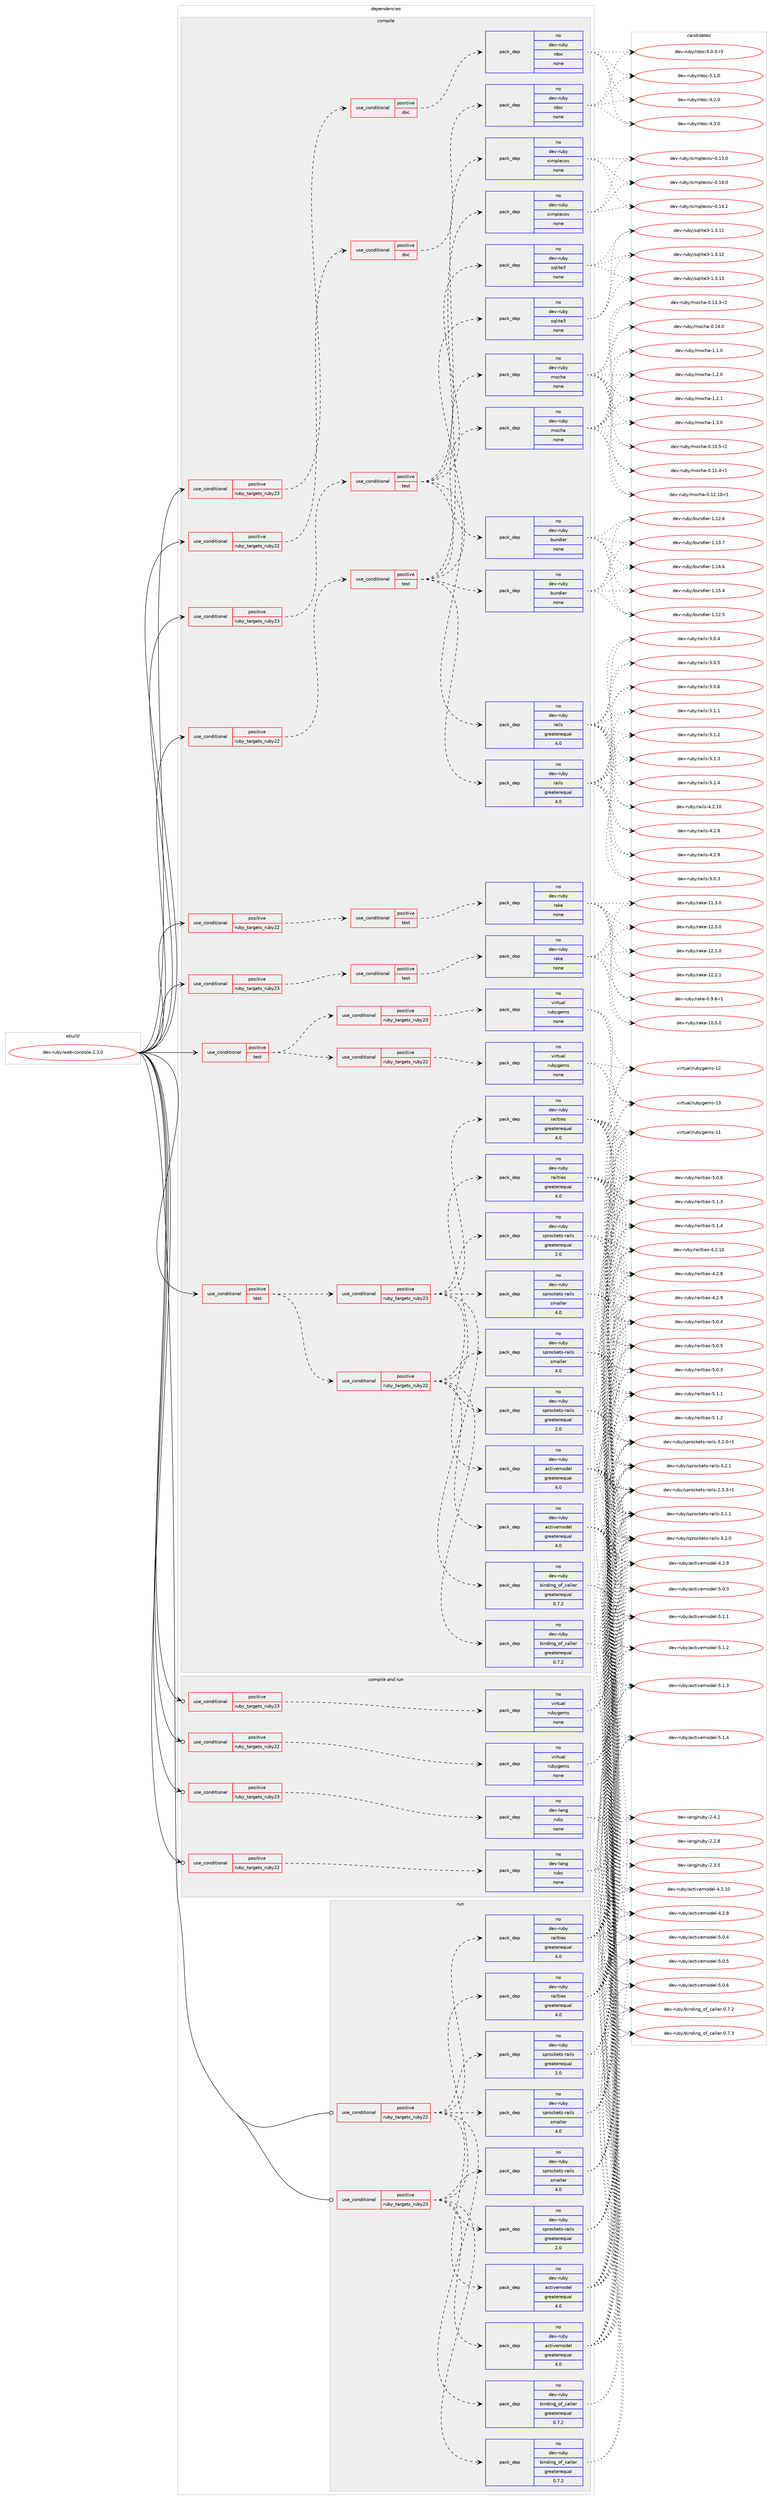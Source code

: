 digraph prolog {

# *************
# Graph options
# *************

newrank=true;
concentrate=true;
compound=true;
graph [rankdir=LR,fontname=Helvetica,fontsize=10,ranksep=1.5];#, ranksep=2.5, nodesep=0.2];
edge  [arrowhead=vee];
node  [fontname=Helvetica,fontsize=10];

# **********
# The ebuild
# **********

subgraph cluster_leftcol {
color=gray;
rank=same;
label=<<i>ebuild</i>>;
id [label="dev-ruby/web-console-2.3.0", color=red, width=4, href="../dev-ruby/web-console-2.3.0.svg"];
}

# ****************
# The dependencies
# ****************

subgraph cluster_midcol {
color=gray;
label=<<i>dependencies</i>>;
subgraph cluster_compile {
fillcolor="#eeeeee";
style=filled;
label=<<i>compile</i>>;
subgraph cond76239 {
dependency277117 [label=<<TABLE BORDER="0" CELLBORDER="1" CELLSPACING="0" CELLPADDING="4"><TR><TD ROWSPAN="3" CELLPADDING="10">use_conditional</TD></TR><TR><TD>positive</TD></TR><TR><TD>ruby_targets_ruby22</TD></TR></TABLE>>, shape=none, color=red];
subgraph cond76240 {
dependency277118 [label=<<TABLE BORDER="0" CELLBORDER="1" CELLSPACING="0" CELLPADDING="4"><TR><TD ROWSPAN="3" CELLPADDING="10">use_conditional</TD></TR><TR><TD>positive</TD></TR><TR><TD>doc</TD></TR></TABLE>>, shape=none, color=red];
subgraph pack196762 {
dependency277119 [label=<<TABLE BORDER="0" CELLBORDER="1" CELLSPACING="0" CELLPADDING="4" WIDTH="220"><TR><TD ROWSPAN="6" CELLPADDING="30">pack_dep</TD></TR><TR><TD WIDTH="110">no</TD></TR><TR><TD>dev-ruby</TD></TR><TR><TD>rdoc</TD></TR><TR><TD>none</TD></TR><TR><TD></TD></TR></TABLE>>, shape=none, color=blue];
}
dependency277118:e -> dependency277119:w [weight=20,style="dashed",arrowhead="vee"];
}
dependency277117:e -> dependency277118:w [weight=20,style="dashed",arrowhead="vee"];
}
id:e -> dependency277117:w [weight=20,style="solid",arrowhead="vee"];
subgraph cond76241 {
dependency277120 [label=<<TABLE BORDER="0" CELLBORDER="1" CELLSPACING="0" CELLPADDING="4"><TR><TD ROWSPAN="3" CELLPADDING="10">use_conditional</TD></TR><TR><TD>positive</TD></TR><TR><TD>ruby_targets_ruby22</TD></TR></TABLE>>, shape=none, color=red];
subgraph cond76242 {
dependency277121 [label=<<TABLE BORDER="0" CELLBORDER="1" CELLSPACING="0" CELLPADDING="4"><TR><TD ROWSPAN="3" CELLPADDING="10">use_conditional</TD></TR><TR><TD>positive</TD></TR><TR><TD>test</TD></TR></TABLE>>, shape=none, color=red];
subgraph pack196763 {
dependency277122 [label=<<TABLE BORDER="0" CELLBORDER="1" CELLSPACING="0" CELLPADDING="4" WIDTH="220"><TR><TD ROWSPAN="6" CELLPADDING="30">pack_dep</TD></TR><TR><TD WIDTH="110">no</TD></TR><TR><TD>dev-ruby</TD></TR><TR><TD>bundler</TD></TR><TR><TD>none</TD></TR><TR><TD></TD></TR></TABLE>>, shape=none, color=blue];
}
dependency277121:e -> dependency277122:w [weight=20,style="dashed",arrowhead="vee"];
subgraph pack196764 {
dependency277123 [label=<<TABLE BORDER="0" CELLBORDER="1" CELLSPACING="0" CELLPADDING="4" WIDTH="220"><TR><TD ROWSPAN="6" CELLPADDING="30">pack_dep</TD></TR><TR><TD WIDTH="110">no</TD></TR><TR><TD>dev-ruby</TD></TR><TR><TD>rails</TD></TR><TR><TD>greaterequal</TD></TR><TR><TD>4.0</TD></TR></TABLE>>, shape=none, color=blue];
}
dependency277121:e -> dependency277123:w [weight=20,style="dashed",arrowhead="vee"];
subgraph pack196765 {
dependency277124 [label=<<TABLE BORDER="0" CELLBORDER="1" CELLSPACING="0" CELLPADDING="4" WIDTH="220"><TR><TD ROWSPAN="6" CELLPADDING="30">pack_dep</TD></TR><TR><TD WIDTH="110">no</TD></TR><TR><TD>dev-ruby</TD></TR><TR><TD>sqlite3</TD></TR><TR><TD>none</TD></TR><TR><TD></TD></TR></TABLE>>, shape=none, color=blue];
}
dependency277121:e -> dependency277124:w [weight=20,style="dashed",arrowhead="vee"];
subgraph pack196766 {
dependency277125 [label=<<TABLE BORDER="0" CELLBORDER="1" CELLSPACING="0" CELLPADDING="4" WIDTH="220"><TR><TD ROWSPAN="6" CELLPADDING="30">pack_dep</TD></TR><TR><TD WIDTH="110">no</TD></TR><TR><TD>dev-ruby</TD></TR><TR><TD>mocha</TD></TR><TR><TD>none</TD></TR><TR><TD></TD></TR></TABLE>>, shape=none, color=blue];
}
dependency277121:e -> dependency277125:w [weight=20,style="dashed",arrowhead="vee"];
subgraph pack196767 {
dependency277126 [label=<<TABLE BORDER="0" CELLBORDER="1" CELLSPACING="0" CELLPADDING="4" WIDTH="220"><TR><TD ROWSPAN="6" CELLPADDING="30">pack_dep</TD></TR><TR><TD WIDTH="110">no</TD></TR><TR><TD>dev-ruby</TD></TR><TR><TD>simplecov</TD></TR><TR><TD>none</TD></TR><TR><TD></TD></TR></TABLE>>, shape=none, color=blue];
}
dependency277121:e -> dependency277126:w [weight=20,style="dashed",arrowhead="vee"];
}
dependency277120:e -> dependency277121:w [weight=20,style="dashed",arrowhead="vee"];
}
id:e -> dependency277120:w [weight=20,style="solid",arrowhead="vee"];
subgraph cond76243 {
dependency277127 [label=<<TABLE BORDER="0" CELLBORDER="1" CELLSPACING="0" CELLPADDING="4"><TR><TD ROWSPAN="3" CELLPADDING="10">use_conditional</TD></TR><TR><TD>positive</TD></TR><TR><TD>ruby_targets_ruby22</TD></TR></TABLE>>, shape=none, color=red];
subgraph cond76244 {
dependency277128 [label=<<TABLE BORDER="0" CELLBORDER="1" CELLSPACING="0" CELLPADDING="4"><TR><TD ROWSPAN="3" CELLPADDING="10">use_conditional</TD></TR><TR><TD>positive</TD></TR><TR><TD>test</TD></TR></TABLE>>, shape=none, color=red];
subgraph pack196768 {
dependency277129 [label=<<TABLE BORDER="0" CELLBORDER="1" CELLSPACING="0" CELLPADDING="4" WIDTH="220"><TR><TD ROWSPAN="6" CELLPADDING="30">pack_dep</TD></TR><TR><TD WIDTH="110">no</TD></TR><TR><TD>dev-ruby</TD></TR><TR><TD>rake</TD></TR><TR><TD>none</TD></TR><TR><TD></TD></TR></TABLE>>, shape=none, color=blue];
}
dependency277128:e -> dependency277129:w [weight=20,style="dashed",arrowhead="vee"];
}
dependency277127:e -> dependency277128:w [weight=20,style="dashed",arrowhead="vee"];
}
id:e -> dependency277127:w [weight=20,style="solid",arrowhead="vee"];
subgraph cond76245 {
dependency277130 [label=<<TABLE BORDER="0" CELLBORDER="1" CELLSPACING="0" CELLPADDING="4"><TR><TD ROWSPAN="3" CELLPADDING="10">use_conditional</TD></TR><TR><TD>positive</TD></TR><TR><TD>ruby_targets_ruby23</TD></TR></TABLE>>, shape=none, color=red];
subgraph cond76246 {
dependency277131 [label=<<TABLE BORDER="0" CELLBORDER="1" CELLSPACING="0" CELLPADDING="4"><TR><TD ROWSPAN="3" CELLPADDING="10">use_conditional</TD></TR><TR><TD>positive</TD></TR><TR><TD>doc</TD></TR></TABLE>>, shape=none, color=red];
subgraph pack196769 {
dependency277132 [label=<<TABLE BORDER="0" CELLBORDER="1" CELLSPACING="0" CELLPADDING="4" WIDTH="220"><TR><TD ROWSPAN="6" CELLPADDING="30">pack_dep</TD></TR><TR><TD WIDTH="110">no</TD></TR><TR><TD>dev-ruby</TD></TR><TR><TD>rdoc</TD></TR><TR><TD>none</TD></TR><TR><TD></TD></TR></TABLE>>, shape=none, color=blue];
}
dependency277131:e -> dependency277132:w [weight=20,style="dashed",arrowhead="vee"];
}
dependency277130:e -> dependency277131:w [weight=20,style="dashed",arrowhead="vee"];
}
id:e -> dependency277130:w [weight=20,style="solid",arrowhead="vee"];
subgraph cond76247 {
dependency277133 [label=<<TABLE BORDER="0" CELLBORDER="1" CELLSPACING="0" CELLPADDING="4"><TR><TD ROWSPAN="3" CELLPADDING="10">use_conditional</TD></TR><TR><TD>positive</TD></TR><TR><TD>ruby_targets_ruby23</TD></TR></TABLE>>, shape=none, color=red];
subgraph cond76248 {
dependency277134 [label=<<TABLE BORDER="0" CELLBORDER="1" CELLSPACING="0" CELLPADDING="4"><TR><TD ROWSPAN="3" CELLPADDING="10">use_conditional</TD></TR><TR><TD>positive</TD></TR><TR><TD>test</TD></TR></TABLE>>, shape=none, color=red];
subgraph pack196770 {
dependency277135 [label=<<TABLE BORDER="0" CELLBORDER="1" CELLSPACING="0" CELLPADDING="4" WIDTH="220"><TR><TD ROWSPAN="6" CELLPADDING="30">pack_dep</TD></TR><TR><TD WIDTH="110">no</TD></TR><TR><TD>dev-ruby</TD></TR><TR><TD>bundler</TD></TR><TR><TD>none</TD></TR><TR><TD></TD></TR></TABLE>>, shape=none, color=blue];
}
dependency277134:e -> dependency277135:w [weight=20,style="dashed",arrowhead="vee"];
subgraph pack196771 {
dependency277136 [label=<<TABLE BORDER="0" CELLBORDER="1" CELLSPACING="0" CELLPADDING="4" WIDTH="220"><TR><TD ROWSPAN="6" CELLPADDING="30">pack_dep</TD></TR><TR><TD WIDTH="110">no</TD></TR><TR><TD>dev-ruby</TD></TR><TR><TD>rails</TD></TR><TR><TD>greaterequal</TD></TR><TR><TD>4.0</TD></TR></TABLE>>, shape=none, color=blue];
}
dependency277134:e -> dependency277136:w [weight=20,style="dashed",arrowhead="vee"];
subgraph pack196772 {
dependency277137 [label=<<TABLE BORDER="0" CELLBORDER="1" CELLSPACING="0" CELLPADDING="4" WIDTH="220"><TR><TD ROWSPAN="6" CELLPADDING="30">pack_dep</TD></TR><TR><TD WIDTH="110">no</TD></TR><TR><TD>dev-ruby</TD></TR><TR><TD>sqlite3</TD></TR><TR><TD>none</TD></TR><TR><TD></TD></TR></TABLE>>, shape=none, color=blue];
}
dependency277134:e -> dependency277137:w [weight=20,style="dashed",arrowhead="vee"];
subgraph pack196773 {
dependency277138 [label=<<TABLE BORDER="0" CELLBORDER="1" CELLSPACING="0" CELLPADDING="4" WIDTH="220"><TR><TD ROWSPAN="6" CELLPADDING="30">pack_dep</TD></TR><TR><TD WIDTH="110">no</TD></TR><TR><TD>dev-ruby</TD></TR><TR><TD>mocha</TD></TR><TR><TD>none</TD></TR><TR><TD></TD></TR></TABLE>>, shape=none, color=blue];
}
dependency277134:e -> dependency277138:w [weight=20,style="dashed",arrowhead="vee"];
subgraph pack196774 {
dependency277139 [label=<<TABLE BORDER="0" CELLBORDER="1" CELLSPACING="0" CELLPADDING="4" WIDTH="220"><TR><TD ROWSPAN="6" CELLPADDING="30">pack_dep</TD></TR><TR><TD WIDTH="110">no</TD></TR><TR><TD>dev-ruby</TD></TR><TR><TD>simplecov</TD></TR><TR><TD>none</TD></TR><TR><TD></TD></TR></TABLE>>, shape=none, color=blue];
}
dependency277134:e -> dependency277139:w [weight=20,style="dashed",arrowhead="vee"];
}
dependency277133:e -> dependency277134:w [weight=20,style="dashed",arrowhead="vee"];
}
id:e -> dependency277133:w [weight=20,style="solid",arrowhead="vee"];
subgraph cond76249 {
dependency277140 [label=<<TABLE BORDER="0" CELLBORDER="1" CELLSPACING="0" CELLPADDING="4"><TR><TD ROWSPAN="3" CELLPADDING="10">use_conditional</TD></TR><TR><TD>positive</TD></TR><TR><TD>ruby_targets_ruby23</TD></TR></TABLE>>, shape=none, color=red];
subgraph cond76250 {
dependency277141 [label=<<TABLE BORDER="0" CELLBORDER="1" CELLSPACING="0" CELLPADDING="4"><TR><TD ROWSPAN="3" CELLPADDING="10">use_conditional</TD></TR><TR><TD>positive</TD></TR><TR><TD>test</TD></TR></TABLE>>, shape=none, color=red];
subgraph pack196775 {
dependency277142 [label=<<TABLE BORDER="0" CELLBORDER="1" CELLSPACING="0" CELLPADDING="4" WIDTH="220"><TR><TD ROWSPAN="6" CELLPADDING="30">pack_dep</TD></TR><TR><TD WIDTH="110">no</TD></TR><TR><TD>dev-ruby</TD></TR><TR><TD>rake</TD></TR><TR><TD>none</TD></TR><TR><TD></TD></TR></TABLE>>, shape=none, color=blue];
}
dependency277141:e -> dependency277142:w [weight=20,style="dashed",arrowhead="vee"];
}
dependency277140:e -> dependency277141:w [weight=20,style="dashed",arrowhead="vee"];
}
id:e -> dependency277140:w [weight=20,style="solid",arrowhead="vee"];
subgraph cond76251 {
dependency277143 [label=<<TABLE BORDER="0" CELLBORDER="1" CELLSPACING="0" CELLPADDING="4"><TR><TD ROWSPAN="3" CELLPADDING="10">use_conditional</TD></TR><TR><TD>positive</TD></TR><TR><TD>test</TD></TR></TABLE>>, shape=none, color=red];
subgraph cond76252 {
dependency277144 [label=<<TABLE BORDER="0" CELLBORDER="1" CELLSPACING="0" CELLPADDING="4"><TR><TD ROWSPAN="3" CELLPADDING="10">use_conditional</TD></TR><TR><TD>positive</TD></TR><TR><TD>ruby_targets_ruby22</TD></TR></TABLE>>, shape=none, color=red];
subgraph pack196776 {
dependency277145 [label=<<TABLE BORDER="0" CELLBORDER="1" CELLSPACING="0" CELLPADDING="4" WIDTH="220"><TR><TD ROWSPAN="6" CELLPADDING="30">pack_dep</TD></TR><TR><TD WIDTH="110">no</TD></TR><TR><TD>dev-ruby</TD></TR><TR><TD>activemodel</TD></TR><TR><TD>greaterequal</TD></TR><TR><TD>4.0</TD></TR></TABLE>>, shape=none, color=blue];
}
dependency277144:e -> dependency277145:w [weight=20,style="dashed",arrowhead="vee"];
subgraph pack196777 {
dependency277146 [label=<<TABLE BORDER="0" CELLBORDER="1" CELLSPACING="0" CELLPADDING="4" WIDTH="220"><TR><TD ROWSPAN="6" CELLPADDING="30">pack_dep</TD></TR><TR><TD WIDTH="110">no</TD></TR><TR><TD>dev-ruby</TD></TR><TR><TD>binding_of_caller</TD></TR><TR><TD>greaterequal</TD></TR><TR><TD>0.7.2</TD></TR></TABLE>>, shape=none, color=blue];
}
dependency277144:e -> dependency277146:w [weight=20,style="dashed",arrowhead="vee"];
subgraph pack196778 {
dependency277147 [label=<<TABLE BORDER="0" CELLBORDER="1" CELLSPACING="0" CELLPADDING="4" WIDTH="220"><TR><TD ROWSPAN="6" CELLPADDING="30">pack_dep</TD></TR><TR><TD WIDTH="110">no</TD></TR><TR><TD>dev-ruby</TD></TR><TR><TD>railties</TD></TR><TR><TD>greaterequal</TD></TR><TR><TD>4.0</TD></TR></TABLE>>, shape=none, color=blue];
}
dependency277144:e -> dependency277147:w [weight=20,style="dashed",arrowhead="vee"];
subgraph pack196779 {
dependency277148 [label=<<TABLE BORDER="0" CELLBORDER="1" CELLSPACING="0" CELLPADDING="4" WIDTH="220"><TR><TD ROWSPAN="6" CELLPADDING="30">pack_dep</TD></TR><TR><TD WIDTH="110">no</TD></TR><TR><TD>dev-ruby</TD></TR><TR><TD>sprockets-rails</TD></TR><TR><TD>greaterequal</TD></TR><TR><TD>2.0</TD></TR></TABLE>>, shape=none, color=blue];
}
dependency277144:e -> dependency277148:w [weight=20,style="dashed",arrowhead="vee"];
subgraph pack196780 {
dependency277149 [label=<<TABLE BORDER="0" CELLBORDER="1" CELLSPACING="0" CELLPADDING="4" WIDTH="220"><TR><TD ROWSPAN="6" CELLPADDING="30">pack_dep</TD></TR><TR><TD WIDTH="110">no</TD></TR><TR><TD>dev-ruby</TD></TR><TR><TD>sprockets-rails</TD></TR><TR><TD>smaller</TD></TR><TR><TD>4.0</TD></TR></TABLE>>, shape=none, color=blue];
}
dependency277144:e -> dependency277149:w [weight=20,style="dashed",arrowhead="vee"];
}
dependency277143:e -> dependency277144:w [weight=20,style="dashed",arrowhead="vee"];
subgraph cond76253 {
dependency277150 [label=<<TABLE BORDER="0" CELLBORDER="1" CELLSPACING="0" CELLPADDING="4"><TR><TD ROWSPAN="3" CELLPADDING="10">use_conditional</TD></TR><TR><TD>positive</TD></TR><TR><TD>ruby_targets_ruby23</TD></TR></TABLE>>, shape=none, color=red];
subgraph pack196781 {
dependency277151 [label=<<TABLE BORDER="0" CELLBORDER="1" CELLSPACING="0" CELLPADDING="4" WIDTH="220"><TR><TD ROWSPAN="6" CELLPADDING="30">pack_dep</TD></TR><TR><TD WIDTH="110">no</TD></TR><TR><TD>dev-ruby</TD></TR><TR><TD>activemodel</TD></TR><TR><TD>greaterequal</TD></TR><TR><TD>4.0</TD></TR></TABLE>>, shape=none, color=blue];
}
dependency277150:e -> dependency277151:w [weight=20,style="dashed",arrowhead="vee"];
subgraph pack196782 {
dependency277152 [label=<<TABLE BORDER="0" CELLBORDER="1" CELLSPACING="0" CELLPADDING="4" WIDTH="220"><TR><TD ROWSPAN="6" CELLPADDING="30">pack_dep</TD></TR><TR><TD WIDTH="110">no</TD></TR><TR><TD>dev-ruby</TD></TR><TR><TD>binding_of_caller</TD></TR><TR><TD>greaterequal</TD></TR><TR><TD>0.7.2</TD></TR></TABLE>>, shape=none, color=blue];
}
dependency277150:e -> dependency277152:w [weight=20,style="dashed",arrowhead="vee"];
subgraph pack196783 {
dependency277153 [label=<<TABLE BORDER="0" CELLBORDER="1" CELLSPACING="0" CELLPADDING="4" WIDTH="220"><TR><TD ROWSPAN="6" CELLPADDING="30">pack_dep</TD></TR><TR><TD WIDTH="110">no</TD></TR><TR><TD>dev-ruby</TD></TR><TR><TD>railties</TD></TR><TR><TD>greaterequal</TD></TR><TR><TD>4.0</TD></TR></TABLE>>, shape=none, color=blue];
}
dependency277150:e -> dependency277153:w [weight=20,style="dashed",arrowhead="vee"];
subgraph pack196784 {
dependency277154 [label=<<TABLE BORDER="0" CELLBORDER="1" CELLSPACING="0" CELLPADDING="4" WIDTH="220"><TR><TD ROWSPAN="6" CELLPADDING="30">pack_dep</TD></TR><TR><TD WIDTH="110">no</TD></TR><TR><TD>dev-ruby</TD></TR><TR><TD>sprockets-rails</TD></TR><TR><TD>greaterequal</TD></TR><TR><TD>2.0</TD></TR></TABLE>>, shape=none, color=blue];
}
dependency277150:e -> dependency277154:w [weight=20,style="dashed",arrowhead="vee"];
subgraph pack196785 {
dependency277155 [label=<<TABLE BORDER="0" CELLBORDER="1" CELLSPACING="0" CELLPADDING="4" WIDTH="220"><TR><TD ROWSPAN="6" CELLPADDING="30">pack_dep</TD></TR><TR><TD WIDTH="110">no</TD></TR><TR><TD>dev-ruby</TD></TR><TR><TD>sprockets-rails</TD></TR><TR><TD>smaller</TD></TR><TR><TD>4.0</TD></TR></TABLE>>, shape=none, color=blue];
}
dependency277150:e -> dependency277155:w [weight=20,style="dashed",arrowhead="vee"];
}
dependency277143:e -> dependency277150:w [weight=20,style="dashed",arrowhead="vee"];
}
id:e -> dependency277143:w [weight=20,style="solid",arrowhead="vee"];
subgraph cond76254 {
dependency277156 [label=<<TABLE BORDER="0" CELLBORDER="1" CELLSPACING="0" CELLPADDING="4"><TR><TD ROWSPAN="3" CELLPADDING="10">use_conditional</TD></TR><TR><TD>positive</TD></TR><TR><TD>test</TD></TR></TABLE>>, shape=none, color=red];
subgraph cond76255 {
dependency277157 [label=<<TABLE BORDER="0" CELLBORDER="1" CELLSPACING="0" CELLPADDING="4"><TR><TD ROWSPAN="3" CELLPADDING="10">use_conditional</TD></TR><TR><TD>positive</TD></TR><TR><TD>ruby_targets_ruby22</TD></TR></TABLE>>, shape=none, color=red];
subgraph pack196786 {
dependency277158 [label=<<TABLE BORDER="0" CELLBORDER="1" CELLSPACING="0" CELLPADDING="4" WIDTH="220"><TR><TD ROWSPAN="6" CELLPADDING="30">pack_dep</TD></TR><TR><TD WIDTH="110">no</TD></TR><TR><TD>virtual</TD></TR><TR><TD>rubygems</TD></TR><TR><TD>none</TD></TR><TR><TD></TD></TR></TABLE>>, shape=none, color=blue];
}
dependency277157:e -> dependency277158:w [weight=20,style="dashed",arrowhead="vee"];
}
dependency277156:e -> dependency277157:w [weight=20,style="dashed",arrowhead="vee"];
subgraph cond76256 {
dependency277159 [label=<<TABLE BORDER="0" CELLBORDER="1" CELLSPACING="0" CELLPADDING="4"><TR><TD ROWSPAN="3" CELLPADDING="10">use_conditional</TD></TR><TR><TD>positive</TD></TR><TR><TD>ruby_targets_ruby23</TD></TR></TABLE>>, shape=none, color=red];
subgraph pack196787 {
dependency277160 [label=<<TABLE BORDER="0" CELLBORDER="1" CELLSPACING="0" CELLPADDING="4" WIDTH="220"><TR><TD ROWSPAN="6" CELLPADDING="30">pack_dep</TD></TR><TR><TD WIDTH="110">no</TD></TR><TR><TD>virtual</TD></TR><TR><TD>rubygems</TD></TR><TR><TD>none</TD></TR><TR><TD></TD></TR></TABLE>>, shape=none, color=blue];
}
dependency277159:e -> dependency277160:w [weight=20,style="dashed",arrowhead="vee"];
}
dependency277156:e -> dependency277159:w [weight=20,style="dashed",arrowhead="vee"];
}
id:e -> dependency277156:w [weight=20,style="solid",arrowhead="vee"];
}
subgraph cluster_compileandrun {
fillcolor="#eeeeee";
style=filled;
label=<<i>compile and run</i>>;
subgraph cond76257 {
dependency277161 [label=<<TABLE BORDER="0" CELLBORDER="1" CELLSPACING="0" CELLPADDING="4"><TR><TD ROWSPAN="3" CELLPADDING="10">use_conditional</TD></TR><TR><TD>positive</TD></TR><TR><TD>ruby_targets_ruby22</TD></TR></TABLE>>, shape=none, color=red];
subgraph pack196788 {
dependency277162 [label=<<TABLE BORDER="0" CELLBORDER="1" CELLSPACING="0" CELLPADDING="4" WIDTH="220"><TR><TD ROWSPAN="6" CELLPADDING="30">pack_dep</TD></TR><TR><TD WIDTH="110">no</TD></TR><TR><TD>dev-lang</TD></TR><TR><TD>ruby</TD></TR><TR><TD>none</TD></TR><TR><TD></TD></TR></TABLE>>, shape=none, color=blue];
}
dependency277161:e -> dependency277162:w [weight=20,style="dashed",arrowhead="vee"];
}
id:e -> dependency277161:w [weight=20,style="solid",arrowhead="odotvee"];
subgraph cond76258 {
dependency277163 [label=<<TABLE BORDER="0" CELLBORDER="1" CELLSPACING="0" CELLPADDING="4"><TR><TD ROWSPAN="3" CELLPADDING="10">use_conditional</TD></TR><TR><TD>positive</TD></TR><TR><TD>ruby_targets_ruby22</TD></TR></TABLE>>, shape=none, color=red];
subgraph pack196789 {
dependency277164 [label=<<TABLE BORDER="0" CELLBORDER="1" CELLSPACING="0" CELLPADDING="4" WIDTH="220"><TR><TD ROWSPAN="6" CELLPADDING="30">pack_dep</TD></TR><TR><TD WIDTH="110">no</TD></TR><TR><TD>virtual</TD></TR><TR><TD>rubygems</TD></TR><TR><TD>none</TD></TR><TR><TD></TD></TR></TABLE>>, shape=none, color=blue];
}
dependency277163:e -> dependency277164:w [weight=20,style="dashed",arrowhead="vee"];
}
id:e -> dependency277163:w [weight=20,style="solid",arrowhead="odotvee"];
subgraph cond76259 {
dependency277165 [label=<<TABLE BORDER="0" CELLBORDER="1" CELLSPACING="0" CELLPADDING="4"><TR><TD ROWSPAN="3" CELLPADDING="10">use_conditional</TD></TR><TR><TD>positive</TD></TR><TR><TD>ruby_targets_ruby23</TD></TR></TABLE>>, shape=none, color=red];
subgraph pack196790 {
dependency277166 [label=<<TABLE BORDER="0" CELLBORDER="1" CELLSPACING="0" CELLPADDING="4" WIDTH="220"><TR><TD ROWSPAN="6" CELLPADDING="30">pack_dep</TD></TR><TR><TD WIDTH="110">no</TD></TR><TR><TD>dev-lang</TD></TR><TR><TD>ruby</TD></TR><TR><TD>none</TD></TR><TR><TD></TD></TR></TABLE>>, shape=none, color=blue];
}
dependency277165:e -> dependency277166:w [weight=20,style="dashed",arrowhead="vee"];
}
id:e -> dependency277165:w [weight=20,style="solid",arrowhead="odotvee"];
subgraph cond76260 {
dependency277167 [label=<<TABLE BORDER="0" CELLBORDER="1" CELLSPACING="0" CELLPADDING="4"><TR><TD ROWSPAN="3" CELLPADDING="10">use_conditional</TD></TR><TR><TD>positive</TD></TR><TR><TD>ruby_targets_ruby23</TD></TR></TABLE>>, shape=none, color=red];
subgraph pack196791 {
dependency277168 [label=<<TABLE BORDER="0" CELLBORDER="1" CELLSPACING="0" CELLPADDING="4" WIDTH="220"><TR><TD ROWSPAN="6" CELLPADDING="30">pack_dep</TD></TR><TR><TD WIDTH="110">no</TD></TR><TR><TD>virtual</TD></TR><TR><TD>rubygems</TD></TR><TR><TD>none</TD></TR><TR><TD></TD></TR></TABLE>>, shape=none, color=blue];
}
dependency277167:e -> dependency277168:w [weight=20,style="dashed",arrowhead="vee"];
}
id:e -> dependency277167:w [weight=20,style="solid",arrowhead="odotvee"];
}
subgraph cluster_run {
fillcolor="#eeeeee";
style=filled;
label=<<i>run</i>>;
subgraph cond76261 {
dependency277169 [label=<<TABLE BORDER="0" CELLBORDER="1" CELLSPACING="0" CELLPADDING="4"><TR><TD ROWSPAN="3" CELLPADDING="10">use_conditional</TD></TR><TR><TD>positive</TD></TR><TR><TD>ruby_targets_ruby22</TD></TR></TABLE>>, shape=none, color=red];
subgraph pack196792 {
dependency277170 [label=<<TABLE BORDER="0" CELLBORDER="1" CELLSPACING="0" CELLPADDING="4" WIDTH="220"><TR><TD ROWSPAN="6" CELLPADDING="30">pack_dep</TD></TR><TR><TD WIDTH="110">no</TD></TR><TR><TD>dev-ruby</TD></TR><TR><TD>activemodel</TD></TR><TR><TD>greaterequal</TD></TR><TR><TD>4.0</TD></TR></TABLE>>, shape=none, color=blue];
}
dependency277169:e -> dependency277170:w [weight=20,style="dashed",arrowhead="vee"];
subgraph pack196793 {
dependency277171 [label=<<TABLE BORDER="0" CELLBORDER="1" CELLSPACING="0" CELLPADDING="4" WIDTH="220"><TR><TD ROWSPAN="6" CELLPADDING="30">pack_dep</TD></TR><TR><TD WIDTH="110">no</TD></TR><TR><TD>dev-ruby</TD></TR><TR><TD>binding_of_caller</TD></TR><TR><TD>greaterequal</TD></TR><TR><TD>0.7.2</TD></TR></TABLE>>, shape=none, color=blue];
}
dependency277169:e -> dependency277171:w [weight=20,style="dashed",arrowhead="vee"];
subgraph pack196794 {
dependency277172 [label=<<TABLE BORDER="0" CELLBORDER="1" CELLSPACING="0" CELLPADDING="4" WIDTH="220"><TR><TD ROWSPAN="6" CELLPADDING="30">pack_dep</TD></TR><TR><TD WIDTH="110">no</TD></TR><TR><TD>dev-ruby</TD></TR><TR><TD>railties</TD></TR><TR><TD>greaterequal</TD></TR><TR><TD>4.0</TD></TR></TABLE>>, shape=none, color=blue];
}
dependency277169:e -> dependency277172:w [weight=20,style="dashed",arrowhead="vee"];
subgraph pack196795 {
dependency277173 [label=<<TABLE BORDER="0" CELLBORDER="1" CELLSPACING="0" CELLPADDING="4" WIDTH="220"><TR><TD ROWSPAN="6" CELLPADDING="30">pack_dep</TD></TR><TR><TD WIDTH="110">no</TD></TR><TR><TD>dev-ruby</TD></TR><TR><TD>sprockets-rails</TD></TR><TR><TD>greaterequal</TD></TR><TR><TD>2.0</TD></TR></TABLE>>, shape=none, color=blue];
}
dependency277169:e -> dependency277173:w [weight=20,style="dashed",arrowhead="vee"];
subgraph pack196796 {
dependency277174 [label=<<TABLE BORDER="0" CELLBORDER="1" CELLSPACING="0" CELLPADDING="4" WIDTH="220"><TR><TD ROWSPAN="6" CELLPADDING="30">pack_dep</TD></TR><TR><TD WIDTH="110">no</TD></TR><TR><TD>dev-ruby</TD></TR><TR><TD>sprockets-rails</TD></TR><TR><TD>smaller</TD></TR><TR><TD>4.0</TD></TR></TABLE>>, shape=none, color=blue];
}
dependency277169:e -> dependency277174:w [weight=20,style="dashed",arrowhead="vee"];
}
id:e -> dependency277169:w [weight=20,style="solid",arrowhead="odot"];
subgraph cond76262 {
dependency277175 [label=<<TABLE BORDER="0" CELLBORDER="1" CELLSPACING="0" CELLPADDING="4"><TR><TD ROWSPAN="3" CELLPADDING="10">use_conditional</TD></TR><TR><TD>positive</TD></TR><TR><TD>ruby_targets_ruby23</TD></TR></TABLE>>, shape=none, color=red];
subgraph pack196797 {
dependency277176 [label=<<TABLE BORDER="0" CELLBORDER="1" CELLSPACING="0" CELLPADDING="4" WIDTH="220"><TR><TD ROWSPAN="6" CELLPADDING="30">pack_dep</TD></TR><TR><TD WIDTH="110">no</TD></TR><TR><TD>dev-ruby</TD></TR><TR><TD>activemodel</TD></TR><TR><TD>greaterequal</TD></TR><TR><TD>4.0</TD></TR></TABLE>>, shape=none, color=blue];
}
dependency277175:e -> dependency277176:w [weight=20,style="dashed",arrowhead="vee"];
subgraph pack196798 {
dependency277177 [label=<<TABLE BORDER="0" CELLBORDER="1" CELLSPACING="0" CELLPADDING="4" WIDTH="220"><TR><TD ROWSPAN="6" CELLPADDING="30">pack_dep</TD></TR><TR><TD WIDTH="110">no</TD></TR><TR><TD>dev-ruby</TD></TR><TR><TD>binding_of_caller</TD></TR><TR><TD>greaterequal</TD></TR><TR><TD>0.7.2</TD></TR></TABLE>>, shape=none, color=blue];
}
dependency277175:e -> dependency277177:w [weight=20,style="dashed",arrowhead="vee"];
subgraph pack196799 {
dependency277178 [label=<<TABLE BORDER="0" CELLBORDER="1" CELLSPACING="0" CELLPADDING="4" WIDTH="220"><TR><TD ROWSPAN="6" CELLPADDING="30">pack_dep</TD></TR><TR><TD WIDTH="110">no</TD></TR><TR><TD>dev-ruby</TD></TR><TR><TD>railties</TD></TR><TR><TD>greaterequal</TD></TR><TR><TD>4.0</TD></TR></TABLE>>, shape=none, color=blue];
}
dependency277175:e -> dependency277178:w [weight=20,style="dashed",arrowhead="vee"];
subgraph pack196800 {
dependency277179 [label=<<TABLE BORDER="0" CELLBORDER="1" CELLSPACING="0" CELLPADDING="4" WIDTH="220"><TR><TD ROWSPAN="6" CELLPADDING="30">pack_dep</TD></TR><TR><TD WIDTH="110">no</TD></TR><TR><TD>dev-ruby</TD></TR><TR><TD>sprockets-rails</TD></TR><TR><TD>greaterequal</TD></TR><TR><TD>2.0</TD></TR></TABLE>>, shape=none, color=blue];
}
dependency277175:e -> dependency277179:w [weight=20,style="dashed",arrowhead="vee"];
subgraph pack196801 {
dependency277180 [label=<<TABLE BORDER="0" CELLBORDER="1" CELLSPACING="0" CELLPADDING="4" WIDTH="220"><TR><TD ROWSPAN="6" CELLPADDING="30">pack_dep</TD></TR><TR><TD WIDTH="110">no</TD></TR><TR><TD>dev-ruby</TD></TR><TR><TD>sprockets-rails</TD></TR><TR><TD>smaller</TD></TR><TR><TD>4.0</TD></TR></TABLE>>, shape=none, color=blue];
}
dependency277175:e -> dependency277180:w [weight=20,style="dashed",arrowhead="vee"];
}
id:e -> dependency277175:w [weight=20,style="solid",arrowhead="odot"];
}
}

# **************
# The candidates
# **************

subgraph cluster_choices {
rank=same;
color=gray;
label=<<i>candidates</i>>;

subgraph choice196762 {
color=black;
nodesep=1;
choice10010111845114117981214711410011199455246504648 [label="dev-ruby/rdoc-4.2.0", color=red, width=4,href="../dev-ruby/rdoc-4.2.0.svg"];
choice10010111845114117981214711410011199455246514648 [label="dev-ruby/rdoc-4.3.0", color=red, width=4,href="../dev-ruby/rdoc-4.3.0.svg"];
choice100101118451141179812147114100111994553464846484511451 [label="dev-ruby/rdoc-5.0.0-r3", color=red, width=4,href="../dev-ruby/rdoc-5.0.0-r3.svg"];
choice10010111845114117981214711410011199455346494648 [label="dev-ruby/rdoc-5.1.0", color=red, width=4,href="../dev-ruby/rdoc-5.1.0.svg"];
dependency277119:e -> choice10010111845114117981214711410011199455246504648:w [style=dotted,weight="100"];
dependency277119:e -> choice10010111845114117981214711410011199455246514648:w [style=dotted,weight="100"];
dependency277119:e -> choice100101118451141179812147114100111994553464846484511451:w [style=dotted,weight="100"];
dependency277119:e -> choice10010111845114117981214711410011199455346494648:w [style=dotted,weight="100"];
}
subgraph choice196763 {
color=black;
nodesep=1;
choice1001011184511411798121479811711010010810111445494649504653 [label="dev-ruby/bundler-1.12.5", color=red, width=4,href="../dev-ruby/bundler-1.12.5.svg"];
choice1001011184511411798121479811711010010810111445494649504654 [label="dev-ruby/bundler-1.12.6", color=red, width=4,href="../dev-ruby/bundler-1.12.6.svg"];
choice1001011184511411798121479811711010010810111445494649514655 [label="dev-ruby/bundler-1.13.7", color=red, width=4,href="../dev-ruby/bundler-1.13.7.svg"];
choice1001011184511411798121479811711010010810111445494649524654 [label="dev-ruby/bundler-1.14.6", color=red, width=4,href="../dev-ruby/bundler-1.14.6.svg"];
choice1001011184511411798121479811711010010810111445494649534652 [label="dev-ruby/bundler-1.15.4", color=red, width=4,href="../dev-ruby/bundler-1.15.4.svg"];
dependency277122:e -> choice1001011184511411798121479811711010010810111445494649504653:w [style=dotted,weight="100"];
dependency277122:e -> choice1001011184511411798121479811711010010810111445494649504654:w [style=dotted,weight="100"];
dependency277122:e -> choice1001011184511411798121479811711010010810111445494649514655:w [style=dotted,weight="100"];
dependency277122:e -> choice1001011184511411798121479811711010010810111445494649524654:w [style=dotted,weight="100"];
dependency277122:e -> choice1001011184511411798121479811711010010810111445494649534652:w [style=dotted,weight="100"];
}
subgraph choice196764 {
color=black;
nodesep=1;
choice1001011184511411798121471149710510811545524650464948 [label="dev-ruby/rails-4.2.10", color=red, width=4,href="../dev-ruby/rails-4.2.10.svg"];
choice10010111845114117981214711497105108115455246504656 [label="dev-ruby/rails-4.2.8", color=red, width=4,href="../dev-ruby/rails-4.2.8.svg"];
choice10010111845114117981214711497105108115455246504657 [label="dev-ruby/rails-4.2.9", color=red, width=4,href="../dev-ruby/rails-4.2.9.svg"];
choice10010111845114117981214711497105108115455346484651 [label="dev-ruby/rails-5.0.3", color=red, width=4,href="../dev-ruby/rails-5.0.3.svg"];
choice10010111845114117981214711497105108115455346484652 [label="dev-ruby/rails-5.0.4", color=red, width=4,href="../dev-ruby/rails-5.0.4.svg"];
choice10010111845114117981214711497105108115455346484653 [label="dev-ruby/rails-5.0.5", color=red, width=4,href="../dev-ruby/rails-5.0.5.svg"];
choice10010111845114117981214711497105108115455346484654 [label="dev-ruby/rails-5.0.6", color=red, width=4,href="../dev-ruby/rails-5.0.6.svg"];
choice10010111845114117981214711497105108115455346494649 [label="dev-ruby/rails-5.1.1", color=red, width=4,href="../dev-ruby/rails-5.1.1.svg"];
choice10010111845114117981214711497105108115455346494650 [label="dev-ruby/rails-5.1.2", color=red, width=4,href="../dev-ruby/rails-5.1.2.svg"];
choice10010111845114117981214711497105108115455346494651 [label="dev-ruby/rails-5.1.3", color=red, width=4,href="../dev-ruby/rails-5.1.3.svg"];
choice10010111845114117981214711497105108115455346494652 [label="dev-ruby/rails-5.1.4", color=red, width=4,href="../dev-ruby/rails-5.1.4.svg"];
dependency277123:e -> choice1001011184511411798121471149710510811545524650464948:w [style=dotted,weight="100"];
dependency277123:e -> choice10010111845114117981214711497105108115455246504656:w [style=dotted,weight="100"];
dependency277123:e -> choice10010111845114117981214711497105108115455246504657:w [style=dotted,weight="100"];
dependency277123:e -> choice10010111845114117981214711497105108115455346484651:w [style=dotted,weight="100"];
dependency277123:e -> choice10010111845114117981214711497105108115455346484652:w [style=dotted,weight="100"];
dependency277123:e -> choice10010111845114117981214711497105108115455346484653:w [style=dotted,weight="100"];
dependency277123:e -> choice10010111845114117981214711497105108115455346484654:w [style=dotted,weight="100"];
dependency277123:e -> choice10010111845114117981214711497105108115455346494649:w [style=dotted,weight="100"];
dependency277123:e -> choice10010111845114117981214711497105108115455346494650:w [style=dotted,weight="100"];
dependency277123:e -> choice10010111845114117981214711497105108115455346494651:w [style=dotted,weight="100"];
dependency277123:e -> choice10010111845114117981214711497105108115455346494652:w [style=dotted,weight="100"];
}
subgraph choice196765 {
color=black;
nodesep=1;
choice1001011184511411798121471151131081051161015145494651464949 [label="dev-ruby/sqlite3-1.3.11", color=red, width=4,href="../dev-ruby/sqlite3-1.3.11.svg"];
choice1001011184511411798121471151131081051161015145494651464950 [label="dev-ruby/sqlite3-1.3.12", color=red, width=4,href="../dev-ruby/sqlite3-1.3.12.svg"];
choice1001011184511411798121471151131081051161015145494651464951 [label="dev-ruby/sqlite3-1.3.13", color=red, width=4,href="../dev-ruby/sqlite3-1.3.13.svg"];
dependency277124:e -> choice1001011184511411798121471151131081051161015145494651464949:w [style=dotted,weight="100"];
dependency277124:e -> choice1001011184511411798121471151131081051161015145494651464950:w [style=dotted,weight="100"];
dependency277124:e -> choice1001011184511411798121471151131081051161015145494651464951:w [style=dotted,weight="100"];
}
subgraph choice196766 {
color=black;
nodesep=1;
choice1001011184511411798121471091119910497454846494846534511450 [label="dev-ruby/mocha-0.10.5-r2", color=red, width=4,href="../dev-ruby/mocha-0.10.5-r2.svg"];
choice1001011184511411798121471091119910497454846494946524511449 [label="dev-ruby/mocha-0.11.4-r1", color=red, width=4,href="../dev-ruby/mocha-0.11.4-r1.svg"];
choice100101118451141179812147109111991049745484649504649484511449 [label="dev-ruby/mocha-0.12.10-r1", color=red, width=4,href="../dev-ruby/mocha-0.12.10-r1.svg"];
choice1001011184511411798121471091119910497454846495146514511450 [label="dev-ruby/mocha-0.13.3-r2", color=red, width=4,href="../dev-ruby/mocha-0.13.3-r2.svg"];
choice100101118451141179812147109111991049745484649524648 [label="dev-ruby/mocha-0.14.0", color=red, width=4,href="../dev-ruby/mocha-0.14.0.svg"];
choice1001011184511411798121471091119910497454946494648 [label="dev-ruby/mocha-1.1.0", color=red, width=4,href="../dev-ruby/mocha-1.1.0.svg"];
choice1001011184511411798121471091119910497454946504648 [label="dev-ruby/mocha-1.2.0", color=red, width=4,href="../dev-ruby/mocha-1.2.0.svg"];
choice1001011184511411798121471091119910497454946504649 [label="dev-ruby/mocha-1.2.1", color=red, width=4,href="../dev-ruby/mocha-1.2.1.svg"];
choice1001011184511411798121471091119910497454946514648 [label="dev-ruby/mocha-1.3.0", color=red, width=4,href="../dev-ruby/mocha-1.3.0.svg"];
dependency277125:e -> choice1001011184511411798121471091119910497454846494846534511450:w [style=dotted,weight="100"];
dependency277125:e -> choice1001011184511411798121471091119910497454846494946524511449:w [style=dotted,weight="100"];
dependency277125:e -> choice100101118451141179812147109111991049745484649504649484511449:w [style=dotted,weight="100"];
dependency277125:e -> choice1001011184511411798121471091119910497454846495146514511450:w [style=dotted,weight="100"];
dependency277125:e -> choice100101118451141179812147109111991049745484649524648:w [style=dotted,weight="100"];
dependency277125:e -> choice1001011184511411798121471091119910497454946494648:w [style=dotted,weight="100"];
dependency277125:e -> choice1001011184511411798121471091119910497454946504648:w [style=dotted,weight="100"];
dependency277125:e -> choice1001011184511411798121471091119910497454946504649:w [style=dotted,weight="100"];
dependency277125:e -> choice1001011184511411798121471091119910497454946514648:w [style=dotted,weight="100"];
}
subgraph choice196767 {
color=black;
nodesep=1;
choice1001011184511411798121471151051091121081019911111845484649514648 [label="dev-ruby/simplecov-0.13.0", color=red, width=4,href="../dev-ruby/simplecov-0.13.0.svg"];
choice1001011184511411798121471151051091121081019911111845484649524648 [label="dev-ruby/simplecov-0.14.0", color=red, width=4,href="../dev-ruby/simplecov-0.14.0.svg"];
choice1001011184511411798121471151051091121081019911111845484649524649 [label="dev-ruby/simplecov-0.14.1", color=red, width=4,href="../dev-ruby/simplecov-0.14.1.svg"];
dependency277126:e -> choice1001011184511411798121471151051091121081019911111845484649514648:w [style=dotted,weight="100"];
dependency277126:e -> choice1001011184511411798121471151051091121081019911111845484649524648:w [style=dotted,weight="100"];
dependency277126:e -> choice1001011184511411798121471151051091121081019911111845484649524649:w [style=dotted,weight="100"];
}
subgraph choice196768 {
color=black;
nodesep=1;
choice100101118451141179812147114971071014548465746544511449 [label="dev-ruby/rake-0.9.6-r1", color=red, width=4,href="../dev-ruby/rake-0.9.6-r1.svg"];
choice1001011184511411798121471149710710145494846534648 [label="dev-ruby/rake-10.5.0", color=red, width=4,href="../dev-ruby/rake-10.5.0.svg"];
choice1001011184511411798121471149710710145494946514648 [label="dev-ruby/rake-11.3.0", color=red, width=4,href="../dev-ruby/rake-11.3.0.svg"];
choice1001011184511411798121471149710710145495046484648 [label="dev-ruby/rake-12.0.0", color=red, width=4,href="../dev-ruby/rake-12.0.0.svg"];
choice1001011184511411798121471149710710145495046494648 [label="dev-ruby/rake-12.1.0", color=red, width=4,href="../dev-ruby/rake-12.1.0.svg"];
choice1001011184511411798121471149710710145495046504649 [label="dev-ruby/rake-12.2.1", color=red, width=4,href="../dev-ruby/rake-12.2.1.svg"];
dependency277129:e -> choice100101118451141179812147114971071014548465746544511449:w [style=dotted,weight="100"];
dependency277129:e -> choice1001011184511411798121471149710710145494846534648:w [style=dotted,weight="100"];
dependency277129:e -> choice1001011184511411798121471149710710145494946514648:w [style=dotted,weight="100"];
dependency277129:e -> choice1001011184511411798121471149710710145495046484648:w [style=dotted,weight="100"];
dependency277129:e -> choice1001011184511411798121471149710710145495046494648:w [style=dotted,weight="100"];
dependency277129:e -> choice1001011184511411798121471149710710145495046504649:w [style=dotted,weight="100"];
}
subgraph choice196769 {
color=black;
nodesep=1;
choice10010111845114117981214711410011199455246504648 [label="dev-ruby/rdoc-4.2.0", color=red, width=4,href="../dev-ruby/rdoc-4.2.0.svg"];
choice10010111845114117981214711410011199455246514648 [label="dev-ruby/rdoc-4.3.0", color=red, width=4,href="../dev-ruby/rdoc-4.3.0.svg"];
choice100101118451141179812147114100111994553464846484511451 [label="dev-ruby/rdoc-5.0.0-r3", color=red, width=4,href="../dev-ruby/rdoc-5.0.0-r3.svg"];
choice10010111845114117981214711410011199455346494648 [label="dev-ruby/rdoc-5.1.0", color=red, width=4,href="../dev-ruby/rdoc-5.1.0.svg"];
dependency277132:e -> choice10010111845114117981214711410011199455246504648:w [style=dotted,weight="100"];
dependency277132:e -> choice10010111845114117981214711410011199455246514648:w [style=dotted,weight="100"];
dependency277132:e -> choice100101118451141179812147114100111994553464846484511451:w [style=dotted,weight="100"];
dependency277132:e -> choice10010111845114117981214711410011199455346494648:w [style=dotted,weight="100"];
}
subgraph choice196770 {
color=black;
nodesep=1;
choice1001011184511411798121479811711010010810111445494649504653 [label="dev-ruby/bundler-1.12.5", color=red, width=4,href="../dev-ruby/bundler-1.12.5.svg"];
choice1001011184511411798121479811711010010810111445494649504654 [label="dev-ruby/bundler-1.12.6", color=red, width=4,href="../dev-ruby/bundler-1.12.6.svg"];
choice1001011184511411798121479811711010010810111445494649514655 [label="dev-ruby/bundler-1.13.7", color=red, width=4,href="../dev-ruby/bundler-1.13.7.svg"];
choice1001011184511411798121479811711010010810111445494649524654 [label="dev-ruby/bundler-1.14.6", color=red, width=4,href="../dev-ruby/bundler-1.14.6.svg"];
choice1001011184511411798121479811711010010810111445494649534652 [label="dev-ruby/bundler-1.15.4", color=red, width=4,href="../dev-ruby/bundler-1.15.4.svg"];
dependency277135:e -> choice1001011184511411798121479811711010010810111445494649504653:w [style=dotted,weight="100"];
dependency277135:e -> choice1001011184511411798121479811711010010810111445494649504654:w [style=dotted,weight="100"];
dependency277135:e -> choice1001011184511411798121479811711010010810111445494649514655:w [style=dotted,weight="100"];
dependency277135:e -> choice1001011184511411798121479811711010010810111445494649524654:w [style=dotted,weight="100"];
dependency277135:e -> choice1001011184511411798121479811711010010810111445494649534652:w [style=dotted,weight="100"];
}
subgraph choice196771 {
color=black;
nodesep=1;
choice1001011184511411798121471149710510811545524650464948 [label="dev-ruby/rails-4.2.10", color=red, width=4,href="../dev-ruby/rails-4.2.10.svg"];
choice10010111845114117981214711497105108115455246504656 [label="dev-ruby/rails-4.2.8", color=red, width=4,href="../dev-ruby/rails-4.2.8.svg"];
choice10010111845114117981214711497105108115455246504657 [label="dev-ruby/rails-4.2.9", color=red, width=4,href="../dev-ruby/rails-4.2.9.svg"];
choice10010111845114117981214711497105108115455346484651 [label="dev-ruby/rails-5.0.3", color=red, width=4,href="../dev-ruby/rails-5.0.3.svg"];
choice10010111845114117981214711497105108115455346484652 [label="dev-ruby/rails-5.0.4", color=red, width=4,href="../dev-ruby/rails-5.0.4.svg"];
choice10010111845114117981214711497105108115455346484653 [label="dev-ruby/rails-5.0.5", color=red, width=4,href="../dev-ruby/rails-5.0.5.svg"];
choice10010111845114117981214711497105108115455346484654 [label="dev-ruby/rails-5.0.6", color=red, width=4,href="../dev-ruby/rails-5.0.6.svg"];
choice10010111845114117981214711497105108115455346494649 [label="dev-ruby/rails-5.1.1", color=red, width=4,href="../dev-ruby/rails-5.1.1.svg"];
choice10010111845114117981214711497105108115455346494650 [label="dev-ruby/rails-5.1.2", color=red, width=4,href="../dev-ruby/rails-5.1.2.svg"];
choice10010111845114117981214711497105108115455346494651 [label="dev-ruby/rails-5.1.3", color=red, width=4,href="../dev-ruby/rails-5.1.3.svg"];
choice10010111845114117981214711497105108115455346494652 [label="dev-ruby/rails-5.1.4", color=red, width=4,href="../dev-ruby/rails-5.1.4.svg"];
dependency277136:e -> choice1001011184511411798121471149710510811545524650464948:w [style=dotted,weight="100"];
dependency277136:e -> choice10010111845114117981214711497105108115455246504656:w [style=dotted,weight="100"];
dependency277136:e -> choice10010111845114117981214711497105108115455246504657:w [style=dotted,weight="100"];
dependency277136:e -> choice10010111845114117981214711497105108115455346484651:w [style=dotted,weight="100"];
dependency277136:e -> choice10010111845114117981214711497105108115455346484652:w [style=dotted,weight="100"];
dependency277136:e -> choice10010111845114117981214711497105108115455346484653:w [style=dotted,weight="100"];
dependency277136:e -> choice10010111845114117981214711497105108115455346484654:w [style=dotted,weight="100"];
dependency277136:e -> choice10010111845114117981214711497105108115455346494649:w [style=dotted,weight="100"];
dependency277136:e -> choice10010111845114117981214711497105108115455346494650:w [style=dotted,weight="100"];
dependency277136:e -> choice10010111845114117981214711497105108115455346494651:w [style=dotted,weight="100"];
dependency277136:e -> choice10010111845114117981214711497105108115455346494652:w [style=dotted,weight="100"];
}
subgraph choice196772 {
color=black;
nodesep=1;
choice1001011184511411798121471151131081051161015145494651464949 [label="dev-ruby/sqlite3-1.3.11", color=red, width=4,href="../dev-ruby/sqlite3-1.3.11.svg"];
choice1001011184511411798121471151131081051161015145494651464950 [label="dev-ruby/sqlite3-1.3.12", color=red, width=4,href="../dev-ruby/sqlite3-1.3.12.svg"];
choice1001011184511411798121471151131081051161015145494651464951 [label="dev-ruby/sqlite3-1.3.13", color=red, width=4,href="../dev-ruby/sqlite3-1.3.13.svg"];
dependency277137:e -> choice1001011184511411798121471151131081051161015145494651464949:w [style=dotted,weight="100"];
dependency277137:e -> choice1001011184511411798121471151131081051161015145494651464950:w [style=dotted,weight="100"];
dependency277137:e -> choice1001011184511411798121471151131081051161015145494651464951:w [style=dotted,weight="100"];
}
subgraph choice196773 {
color=black;
nodesep=1;
choice1001011184511411798121471091119910497454846494846534511450 [label="dev-ruby/mocha-0.10.5-r2", color=red, width=4,href="../dev-ruby/mocha-0.10.5-r2.svg"];
choice1001011184511411798121471091119910497454846494946524511449 [label="dev-ruby/mocha-0.11.4-r1", color=red, width=4,href="../dev-ruby/mocha-0.11.4-r1.svg"];
choice100101118451141179812147109111991049745484649504649484511449 [label="dev-ruby/mocha-0.12.10-r1", color=red, width=4,href="../dev-ruby/mocha-0.12.10-r1.svg"];
choice1001011184511411798121471091119910497454846495146514511450 [label="dev-ruby/mocha-0.13.3-r2", color=red, width=4,href="../dev-ruby/mocha-0.13.3-r2.svg"];
choice100101118451141179812147109111991049745484649524648 [label="dev-ruby/mocha-0.14.0", color=red, width=4,href="../dev-ruby/mocha-0.14.0.svg"];
choice1001011184511411798121471091119910497454946494648 [label="dev-ruby/mocha-1.1.0", color=red, width=4,href="../dev-ruby/mocha-1.1.0.svg"];
choice1001011184511411798121471091119910497454946504648 [label="dev-ruby/mocha-1.2.0", color=red, width=4,href="../dev-ruby/mocha-1.2.0.svg"];
choice1001011184511411798121471091119910497454946504649 [label="dev-ruby/mocha-1.2.1", color=red, width=4,href="../dev-ruby/mocha-1.2.1.svg"];
choice1001011184511411798121471091119910497454946514648 [label="dev-ruby/mocha-1.3.0", color=red, width=4,href="../dev-ruby/mocha-1.3.0.svg"];
dependency277138:e -> choice1001011184511411798121471091119910497454846494846534511450:w [style=dotted,weight="100"];
dependency277138:e -> choice1001011184511411798121471091119910497454846494946524511449:w [style=dotted,weight="100"];
dependency277138:e -> choice100101118451141179812147109111991049745484649504649484511449:w [style=dotted,weight="100"];
dependency277138:e -> choice1001011184511411798121471091119910497454846495146514511450:w [style=dotted,weight="100"];
dependency277138:e -> choice100101118451141179812147109111991049745484649524648:w [style=dotted,weight="100"];
dependency277138:e -> choice1001011184511411798121471091119910497454946494648:w [style=dotted,weight="100"];
dependency277138:e -> choice1001011184511411798121471091119910497454946504648:w [style=dotted,weight="100"];
dependency277138:e -> choice1001011184511411798121471091119910497454946504649:w [style=dotted,weight="100"];
dependency277138:e -> choice1001011184511411798121471091119910497454946514648:w [style=dotted,weight="100"];
}
subgraph choice196774 {
color=black;
nodesep=1;
choice1001011184511411798121471151051091121081019911111845484649514648 [label="dev-ruby/simplecov-0.13.0", color=red, width=4,href="../dev-ruby/simplecov-0.13.0.svg"];
choice1001011184511411798121471151051091121081019911111845484649524648 [label="dev-ruby/simplecov-0.14.0", color=red, width=4,href="../dev-ruby/simplecov-0.14.0.svg"];
choice1001011184511411798121471151051091121081019911111845484649524649 [label="dev-ruby/simplecov-0.14.1", color=red, width=4,href="../dev-ruby/simplecov-0.14.1.svg"];
dependency277139:e -> choice1001011184511411798121471151051091121081019911111845484649514648:w [style=dotted,weight="100"];
dependency277139:e -> choice1001011184511411798121471151051091121081019911111845484649524648:w [style=dotted,weight="100"];
dependency277139:e -> choice1001011184511411798121471151051091121081019911111845484649524649:w [style=dotted,weight="100"];
}
subgraph choice196775 {
color=black;
nodesep=1;
choice100101118451141179812147114971071014548465746544511449 [label="dev-ruby/rake-0.9.6-r1", color=red, width=4,href="../dev-ruby/rake-0.9.6-r1.svg"];
choice1001011184511411798121471149710710145494846534648 [label="dev-ruby/rake-10.5.0", color=red, width=4,href="../dev-ruby/rake-10.5.0.svg"];
choice1001011184511411798121471149710710145494946514648 [label="dev-ruby/rake-11.3.0", color=red, width=4,href="../dev-ruby/rake-11.3.0.svg"];
choice1001011184511411798121471149710710145495046484648 [label="dev-ruby/rake-12.0.0", color=red, width=4,href="../dev-ruby/rake-12.0.0.svg"];
choice1001011184511411798121471149710710145495046494648 [label="dev-ruby/rake-12.1.0", color=red, width=4,href="../dev-ruby/rake-12.1.0.svg"];
choice1001011184511411798121471149710710145495046504649 [label="dev-ruby/rake-12.2.1", color=red, width=4,href="../dev-ruby/rake-12.2.1.svg"];
dependency277142:e -> choice100101118451141179812147114971071014548465746544511449:w [style=dotted,weight="100"];
dependency277142:e -> choice1001011184511411798121471149710710145494846534648:w [style=dotted,weight="100"];
dependency277142:e -> choice1001011184511411798121471149710710145494946514648:w [style=dotted,weight="100"];
dependency277142:e -> choice1001011184511411798121471149710710145495046484648:w [style=dotted,weight="100"];
dependency277142:e -> choice1001011184511411798121471149710710145495046494648:w [style=dotted,weight="100"];
dependency277142:e -> choice1001011184511411798121471149710710145495046504649:w [style=dotted,weight="100"];
}
subgraph choice196776 {
color=black;
nodesep=1;
choice100101118451141179812147979911610511810110911110010110845524650464948 [label="dev-ruby/activemodel-4.2.10", color=red, width=4,href="../dev-ruby/activemodel-4.2.10.svg"];
choice1001011184511411798121479799116105118101109111100101108455246504656 [label="dev-ruby/activemodel-4.2.8", color=red, width=4,href="../dev-ruby/activemodel-4.2.8.svg"];
choice1001011184511411798121479799116105118101109111100101108455246504657 [label="dev-ruby/activemodel-4.2.9", color=red, width=4,href="../dev-ruby/activemodel-4.2.9.svg"];
choice1001011184511411798121479799116105118101109111100101108455346484651 [label="dev-ruby/activemodel-5.0.3", color=red, width=4,href="../dev-ruby/activemodel-5.0.3.svg"];
choice1001011184511411798121479799116105118101109111100101108455346484652 [label="dev-ruby/activemodel-5.0.4", color=red, width=4,href="../dev-ruby/activemodel-5.0.4.svg"];
choice1001011184511411798121479799116105118101109111100101108455346484653 [label="dev-ruby/activemodel-5.0.5", color=red, width=4,href="../dev-ruby/activemodel-5.0.5.svg"];
choice1001011184511411798121479799116105118101109111100101108455346484654 [label="dev-ruby/activemodel-5.0.6", color=red, width=4,href="../dev-ruby/activemodel-5.0.6.svg"];
choice1001011184511411798121479799116105118101109111100101108455346494649 [label="dev-ruby/activemodel-5.1.1", color=red, width=4,href="../dev-ruby/activemodel-5.1.1.svg"];
choice1001011184511411798121479799116105118101109111100101108455346494650 [label="dev-ruby/activemodel-5.1.2", color=red, width=4,href="../dev-ruby/activemodel-5.1.2.svg"];
choice1001011184511411798121479799116105118101109111100101108455346494651 [label="dev-ruby/activemodel-5.1.3", color=red, width=4,href="../dev-ruby/activemodel-5.1.3.svg"];
choice1001011184511411798121479799116105118101109111100101108455346494652 [label="dev-ruby/activemodel-5.1.4", color=red, width=4,href="../dev-ruby/activemodel-5.1.4.svg"];
dependency277145:e -> choice100101118451141179812147979911610511810110911110010110845524650464948:w [style=dotted,weight="100"];
dependency277145:e -> choice1001011184511411798121479799116105118101109111100101108455246504656:w [style=dotted,weight="100"];
dependency277145:e -> choice1001011184511411798121479799116105118101109111100101108455246504657:w [style=dotted,weight="100"];
dependency277145:e -> choice1001011184511411798121479799116105118101109111100101108455346484651:w [style=dotted,weight="100"];
dependency277145:e -> choice1001011184511411798121479799116105118101109111100101108455346484652:w [style=dotted,weight="100"];
dependency277145:e -> choice1001011184511411798121479799116105118101109111100101108455346484653:w [style=dotted,weight="100"];
dependency277145:e -> choice1001011184511411798121479799116105118101109111100101108455346484654:w [style=dotted,weight="100"];
dependency277145:e -> choice1001011184511411798121479799116105118101109111100101108455346494649:w [style=dotted,weight="100"];
dependency277145:e -> choice1001011184511411798121479799116105118101109111100101108455346494650:w [style=dotted,weight="100"];
dependency277145:e -> choice1001011184511411798121479799116105118101109111100101108455346494651:w [style=dotted,weight="100"];
dependency277145:e -> choice1001011184511411798121479799116105118101109111100101108455346494652:w [style=dotted,weight="100"];
}
subgraph choice196777 {
color=black;
nodesep=1;
choice1001011184511411798121479810511010010511010395111102959997108108101114454846554650 [label="dev-ruby/binding_of_caller-0.7.2", color=red, width=4,href="../dev-ruby/binding_of_caller-0.7.2.svg"];
choice1001011184511411798121479810511010010511010395111102959997108108101114454846554651 [label="dev-ruby/binding_of_caller-0.7.3", color=red, width=4,href="../dev-ruby/binding_of_caller-0.7.3.svg"];
dependency277146:e -> choice1001011184511411798121479810511010010511010395111102959997108108101114454846554650:w [style=dotted,weight="100"];
dependency277146:e -> choice1001011184511411798121479810511010010511010395111102959997108108101114454846554651:w [style=dotted,weight="100"];
}
subgraph choice196778 {
color=black;
nodesep=1;
choice1001011184511411798121471149710510811610510111545524650464948 [label="dev-ruby/railties-4.2.10", color=red, width=4,href="../dev-ruby/railties-4.2.10.svg"];
choice10010111845114117981214711497105108116105101115455246504656 [label="dev-ruby/railties-4.2.8", color=red, width=4,href="../dev-ruby/railties-4.2.8.svg"];
choice10010111845114117981214711497105108116105101115455246504657 [label="dev-ruby/railties-4.2.9", color=red, width=4,href="../dev-ruby/railties-4.2.9.svg"];
choice10010111845114117981214711497105108116105101115455346484651 [label="dev-ruby/railties-5.0.3", color=red, width=4,href="../dev-ruby/railties-5.0.3.svg"];
choice10010111845114117981214711497105108116105101115455346484652 [label="dev-ruby/railties-5.0.4", color=red, width=4,href="../dev-ruby/railties-5.0.4.svg"];
choice10010111845114117981214711497105108116105101115455346484653 [label="dev-ruby/railties-5.0.5", color=red, width=4,href="../dev-ruby/railties-5.0.5.svg"];
choice10010111845114117981214711497105108116105101115455346484654 [label="dev-ruby/railties-5.0.6", color=red, width=4,href="../dev-ruby/railties-5.0.6.svg"];
choice10010111845114117981214711497105108116105101115455346494649 [label="dev-ruby/railties-5.1.1", color=red, width=4,href="../dev-ruby/railties-5.1.1.svg"];
choice10010111845114117981214711497105108116105101115455346494650 [label="dev-ruby/railties-5.1.2", color=red, width=4,href="../dev-ruby/railties-5.1.2.svg"];
choice10010111845114117981214711497105108116105101115455346494651 [label="dev-ruby/railties-5.1.3", color=red, width=4,href="../dev-ruby/railties-5.1.3.svg"];
choice10010111845114117981214711497105108116105101115455346494652 [label="dev-ruby/railties-5.1.4", color=red, width=4,href="../dev-ruby/railties-5.1.4.svg"];
dependency277147:e -> choice1001011184511411798121471149710510811610510111545524650464948:w [style=dotted,weight="100"];
dependency277147:e -> choice10010111845114117981214711497105108116105101115455246504656:w [style=dotted,weight="100"];
dependency277147:e -> choice10010111845114117981214711497105108116105101115455246504657:w [style=dotted,weight="100"];
dependency277147:e -> choice10010111845114117981214711497105108116105101115455346484651:w [style=dotted,weight="100"];
dependency277147:e -> choice10010111845114117981214711497105108116105101115455346484652:w [style=dotted,weight="100"];
dependency277147:e -> choice10010111845114117981214711497105108116105101115455346484653:w [style=dotted,weight="100"];
dependency277147:e -> choice10010111845114117981214711497105108116105101115455346484654:w [style=dotted,weight="100"];
dependency277147:e -> choice10010111845114117981214711497105108116105101115455346494649:w [style=dotted,weight="100"];
dependency277147:e -> choice10010111845114117981214711497105108116105101115455346494650:w [style=dotted,weight="100"];
dependency277147:e -> choice10010111845114117981214711497105108116105101115455346494651:w [style=dotted,weight="100"];
dependency277147:e -> choice10010111845114117981214711497105108116105101115455346494652:w [style=dotted,weight="100"];
}
subgraph choice196779 {
color=black;
nodesep=1;
choice1001011184511411798121471151121141119910710111611545114971051081154550465146514511449 [label="dev-ruby/sprockets-rails-2.3.3-r1", color=red, width=4,href="../dev-ruby/sprockets-rails-2.3.3-r1.svg"];
choice100101118451141179812147115112114111991071011161154511497105108115455146494649 [label="dev-ruby/sprockets-rails-3.1.1", color=red, width=4,href="../dev-ruby/sprockets-rails-3.1.1.svg"];
choice100101118451141179812147115112114111991071011161154511497105108115455146504648 [label="dev-ruby/sprockets-rails-3.2.0", color=red, width=4,href="../dev-ruby/sprockets-rails-3.2.0.svg"];
choice1001011184511411798121471151121141119910710111611545114971051081154551465046484511449 [label="dev-ruby/sprockets-rails-3.2.0-r1", color=red, width=4,href="../dev-ruby/sprockets-rails-3.2.0-r1.svg"];
choice100101118451141179812147115112114111991071011161154511497105108115455146504649 [label="dev-ruby/sprockets-rails-3.2.1", color=red, width=4,href="../dev-ruby/sprockets-rails-3.2.1.svg"];
dependency277148:e -> choice1001011184511411798121471151121141119910710111611545114971051081154550465146514511449:w [style=dotted,weight="100"];
dependency277148:e -> choice100101118451141179812147115112114111991071011161154511497105108115455146494649:w [style=dotted,weight="100"];
dependency277148:e -> choice100101118451141179812147115112114111991071011161154511497105108115455146504648:w [style=dotted,weight="100"];
dependency277148:e -> choice1001011184511411798121471151121141119910710111611545114971051081154551465046484511449:w [style=dotted,weight="100"];
dependency277148:e -> choice100101118451141179812147115112114111991071011161154511497105108115455146504649:w [style=dotted,weight="100"];
}
subgraph choice196780 {
color=black;
nodesep=1;
choice1001011184511411798121471151121141119910710111611545114971051081154550465146514511449 [label="dev-ruby/sprockets-rails-2.3.3-r1", color=red, width=4,href="../dev-ruby/sprockets-rails-2.3.3-r1.svg"];
choice100101118451141179812147115112114111991071011161154511497105108115455146494649 [label="dev-ruby/sprockets-rails-3.1.1", color=red, width=4,href="../dev-ruby/sprockets-rails-3.1.1.svg"];
choice100101118451141179812147115112114111991071011161154511497105108115455146504648 [label="dev-ruby/sprockets-rails-3.2.0", color=red, width=4,href="../dev-ruby/sprockets-rails-3.2.0.svg"];
choice1001011184511411798121471151121141119910710111611545114971051081154551465046484511449 [label="dev-ruby/sprockets-rails-3.2.0-r1", color=red, width=4,href="../dev-ruby/sprockets-rails-3.2.0-r1.svg"];
choice100101118451141179812147115112114111991071011161154511497105108115455146504649 [label="dev-ruby/sprockets-rails-3.2.1", color=red, width=4,href="../dev-ruby/sprockets-rails-3.2.1.svg"];
dependency277149:e -> choice1001011184511411798121471151121141119910710111611545114971051081154550465146514511449:w [style=dotted,weight="100"];
dependency277149:e -> choice100101118451141179812147115112114111991071011161154511497105108115455146494649:w [style=dotted,weight="100"];
dependency277149:e -> choice100101118451141179812147115112114111991071011161154511497105108115455146504648:w [style=dotted,weight="100"];
dependency277149:e -> choice1001011184511411798121471151121141119910710111611545114971051081154551465046484511449:w [style=dotted,weight="100"];
dependency277149:e -> choice100101118451141179812147115112114111991071011161154511497105108115455146504649:w [style=dotted,weight="100"];
}
subgraph choice196781 {
color=black;
nodesep=1;
choice100101118451141179812147979911610511810110911110010110845524650464948 [label="dev-ruby/activemodel-4.2.10", color=red, width=4,href="../dev-ruby/activemodel-4.2.10.svg"];
choice1001011184511411798121479799116105118101109111100101108455246504656 [label="dev-ruby/activemodel-4.2.8", color=red, width=4,href="../dev-ruby/activemodel-4.2.8.svg"];
choice1001011184511411798121479799116105118101109111100101108455246504657 [label="dev-ruby/activemodel-4.2.9", color=red, width=4,href="../dev-ruby/activemodel-4.2.9.svg"];
choice1001011184511411798121479799116105118101109111100101108455346484651 [label="dev-ruby/activemodel-5.0.3", color=red, width=4,href="../dev-ruby/activemodel-5.0.3.svg"];
choice1001011184511411798121479799116105118101109111100101108455346484652 [label="dev-ruby/activemodel-5.0.4", color=red, width=4,href="../dev-ruby/activemodel-5.0.4.svg"];
choice1001011184511411798121479799116105118101109111100101108455346484653 [label="dev-ruby/activemodel-5.0.5", color=red, width=4,href="../dev-ruby/activemodel-5.0.5.svg"];
choice1001011184511411798121479799116105118101109111100101108455346484654 [label="dev-ruby/activemodel-5.0.6", color=red, width=4,href="../dev-ruby/activemodel-5.0.6.svg"];
choice1001011184511411798121479799116105118101109111100101108455346494649 [label="dev-ruby/activemodel-5.1.1", color=red, width=4,href="../dev-ruby/activemodel-5.1.1.svg"];
choice1001011184511411798121479799116105118101109111100101108455346494650 [label="dev-ruby/activemodel-5.1.2", color=red, width=4,href="../dev-ruby/activemodel-5.1.2.svg"];
choice1001011184511411798121479799116105118101109111100101108455346494651 [label="dev-ruby/activemodel-5.1.3", color=red, width=4,href="../dev-ruby/activemodel-5.1.3.svg"];
choice1001011184511411798121479799116105118101109111100101108455346494652 [label="dev-ruby/activemodel-5.1.4", color=red, width=4,href="../dev-ruby/activemodel-5.1.4.svg"];
dependency277151:e -> choice100101118451141179812147979911610511810110911110010110845524650464948:w [style=dotted,weight="100"];
dependency277151:e -> choice1001011184511411798121479799116105118101109111100101108455246504656:w [style=dotted,weight="100"];
dependency277151:e -> choice1001011184511411798121479799116105118101109111100101108455246504657:w [style=dotted,weight="100"];
dependency277151:e -> choice1001011184511411798121479799116105118101109111100101108455346484651:w [style=dotted,weight="100"];
dependency277151:e -> choice1001011184511411798121479799116105118101109111100101108455346484652:w [style=dotted,weight="100"];
dependency277151:e -> choice1001011184511411798121479799116105118101109111100101108455346484653:w [style=dotted,weight="100"];
dependency277151:e -> choice1001011184511411798121479799116105118101109111100101108455346484654:w [style=dotted,weight="100"];
dependency277151:e -> choice1001011184511411798121479799116105118101109111100101108455346494649:w [style=dotted,weight="100"];
dependency277151:e -> choice1001011184511411798121479799116105118101109111100101108455346494650:w [style=dotted,weight="100"];
dependency277151:e -> choice1001011184511411798121479799116105118101109111100101108455346494651:w [style=dotted,weight="100"];
dependency277151:e -> choice1001011184511411798121479799116105118101109111100101108455346494652:w [style=dotted,weight="100"];
}
subgraph choice196782 {
color=black;
nodesep=1;
choice1001011184511411798121479810511010010511010395111102959997108108101114454846554650 [label="dev-ruby/binding_of_caller-0.7.2", color=red, width=4,href="../dev-ruby/binding_of_caller-0.7.2.svg"];
choice1001011184511411798121479810511010010511010395111102959997108108101114454846554651 [label="dev-ruby/binding_of_caller-0.7.3", color=red, width=4,href="../dev-ruby/binding_of_caller-0.7.3.svg"];
dependency277152:e -> choice1001011184511411798121479810511010010511010395111102959997108108101114454846554650:w [style=dotted,weight="100"];
dependency277152:e -> choice1001011184511411798121479810511010010511010395111102959997108108101114454846554651:w [style=dotted,weight="100"];
}
subgraph choice196783 {
color=black;
nodesep=1;
choice1001011184511411798121471149710510811610510111545524650464948 [label="dev-ruby/railties-4.2.10", color=red, width=4,href="../dev-ruby/railties-4.2.10.svg"];
choice10010111845114117981214711497105108116105101115455246504656 [label="dev-ruby/railties-4.2.8", color=red, width=4,href="../dev-ruby/railties-4.2.8.svg"];
choice10010111845114117981214711497105108116105101115455246504657 [label="dev-ruby/railties-4.2.9", color=red, width=4,href="../dev-ruby/railties-4.2.9.svg"];
choice10010111845114117981214711497105108116105101115455346484651 [label="dev-ruby/railties-5.0.3", color=red, width=4,href="../dev-ruby/railties-5.0.3.svg"];
choice10010111845114117981214711497105108116105101115455346484652 [label="dev-ruby/railties-5.0.4", color=red, width=4,href="../dev-ruby/railties-5.0.4.svg"];
choice10010111845114117981214711497105108116105101115455346484653 [label="dev-ruby/railties-5.0.5", color=red, width=4,href="../dev-ruby/railties-5.0.5.svg"];
choice10010111845114117981214711497105108116105101115455346484654 [label="dev-ruby/railties-5.0.6", color=red, width=4,href="../dev-ruby/railties-5.0.6.svg"];
choice10010111845114117981214711497105108116105101115455346494649 [label="dev-ruby/railties-5.1.1", color=red, width=4,href="../dev-ruby/railties-5.1.1.svg"];
choice10010111845114117981214711497105108116105101115455346494650 [label="dev-ruby/railties-5.1.2", color=red, width=4,href="../dev-ruby/railties-5.1.2.svg"];
choice10010111845114117981214711497105108116105101115455346494651 [label="dev-ruby/railties-5.1.3", color=red, width=4,href="../dev-ruby/railties-5.1.3.svg"];
choice10010111845114117981214711497105108116105101115455346494652 [label="dev-ruby/railties-5.1.4", color=red, width=4,href="../dev-ruby/railties-5.1.4.svg"];
dependency277153:e -> choice1001011184511411798121471149710510811610510111545524650464948:w [style=dotted,weight="100"];
dependency277153:e -> choice10010111845114117981214711497105108116105101115455246504656:w [style=dotted,weight="100"];
dependency277153:e -> choice10010111845114117981214711497105108116105101115455246504657:w [style=dotted,weight="100"];
dependency277153:e -> choice10010111845114117981214711497105108116105101115455346484651:w [style=dotted,weight="100"];
dependency277153:e -> choice10010111845114117981214711497105108116105101115455346484652:w [style=dotted,weight="100"];
dependency277153:e -> choice10010111845114117981214711497105108116105101115455346484653:w [style=dotted,weight="100"];
dependency277153:e -> choice10010111845114117981214711497105108116105101115455346484654:w [style=dotted,weight="100"];
dependency277153:e -> choice10010111845114117981214711497105108116105101115455346494649:w [style=dotted,weight="100"];
dependency277153:e -> choice10010111845114117981214711497105108116105101115455346494650:w [style=dotted,weight="100"];
dependency277153:e -> choice10010111845114117981214711497105108116105101115455346494651:w [style=dotted,weight="100"];
dependency277153:e -> choice10010111845114117981214711497105108116105101115455346494652:w [style=dotted,weight="100"];
}
subgraph choice196784 {
color=black;
nodesep=1;
choice1001011184511411798121471151121141119910710111611545114971051081154550465146514511449 [label="dev-ruby/sprockets-rails-2.3.3-r1", color=red, width=4,href="../dev-ruby/sprockets-rails-2.3.3-r1.svg"];
choice100101118451141179812147115112114111991071011161154511497105108115455146494649 [label="dev-ruby/sprockets-rails-3.1.1", color=red, width=4,href="../dev-ruby/sprockets-rails-3.1.1.svg"];
choice100101118451141179812147115112114111991071011161154511497105108115455146504648 [label="dev-ruby/sprockets-rails-3.2.0", color=red, width=4,href="../dev-ruby/sprockets-rails-3.2.0.svg"];
choice1001011184511411798121471151121141119910710111611545114971051081154551465046484511449 [label="dev-ruby/sprockets-rails-3.2.0-r1", color=red, width=4,href="../dev-ruby/sprockets-rails-3.2.0-r1.svg"];
choice100101118451141179812147115112114111991071011161154511497105108115455146504649 [label="dev-ruby/sprockets-rails-3.2.1", color=red, width=4,href="../dev-ruby/sprockets-rails-3.2.1.svg"];
dependency277154:e -> choice1001011184511411798121471151121141119910710111611545114971051081154550465146514511449:w [style=dotted,weight="100"];
dependency277154:e -> choice100101118451141179812147115112114111991071011161154511497105108115455146494649:w [style=dotted,weight="100"];
dependency277154:e -> choice100101118451141179812147115112114111991071011161154511497105108115455146504648:w [style=dotted,weight="100"];
dependency277154:e -> choice1001011184511411798121471151121141119910710111611545114971051081154551465046484511449:w [style=dotted,weight="100"];
dependency277154:e -> choice100101118451141179812147115112114111991071011161154511497105108115455146504649:w [style=dotted,weight="100"];
}
subgraph choice196785 {
color=black;
nodesep=1;
choice1001011184511411798121471151121141119910710111611545114971051081154550465146514511449 [label="dev-ruby/sprockets-rails-2.3.3-r1", color=red, width=4,href="../dev-ruby/sprockets-rails-2.3.3-r1.svg"];
choice100101118451141179812147115112114111991071011161154511497105108115455146494649 [label="dev-ruby/sprockets-rails-3.1.1", color=red, width=4,href="../dev-ruby/sprockets-rails-3.1.1.svg"];
choice100101118451141179812147115112114111991071011161154511497105108115455146504648 [label="dev-ruby/sprockets-rails-3.2.0", color=red, width=4,href="../dev-ruby/sprockets-rails-3.2.0.svg"];
choice1001011184511411798121471151121141119910710111611545114971051081154551465046484511449 [label="dev-ruby/sprockets-rails-3.2.0-r1", color=red, width=4,href="../dev-ruby/sprockets-rails-3.2.0-r1.svg"];
choice100101118451141179812147115112114111991071011161154511497105108115455146504649 [label="dev-ruby/sprockets-rails-3.2.1", color=red, width=4,href="../dev-ruby/sprockets-rails-3.2.1.svg"];
dependency277155:e -> choice1001011184511411798121471151121141119910710111611545114971051081154550465146514511449:w [style=dotted,weight="100"];
dependency277155:e -> choice100101118451141179812147115112114111991071011161154511497105108115455146494649:w [style=dotted,weight="100"];
dependency277155:e -> choice100101118451141179812147115112114111991071011161154511497105108115455146504648:w [style=dotted,weight="100"];
dependency277155:e -> choice1001011184511411798121471151121141119910710111611545114971051081154551465046484511449:w [style=dotted,weight="100"];
dependency277155:e -> choice100101118451141179812147115112114111991071011161154511497105108115455146504649:w [style=dotted,weight="100"];
}
subgraph choice196786 {
color=black;
nodesep=1;
choice118105114116117971084711411798121103101109115454949 [label="virtual/rubygems-11", color=red, width=4,href="../virtual/rubygems-11.svg"];
choice118105114116117971084711411798121103101109115454950 [label="virtual/rubygems-12", color=red, width=4,href="../virtual/rubygems-12.svg"];
choice118105114116117971084711411798121103101109115454951 [label="virtual/rubygems-13", color=red, width=4,href="../virtual/rubygems-13.svg"];
dependency277158:e -> choice118105114116117971084711411798121103101109115454949:w [style=dotted,weight="100"];
dependency277158:e -> choice118105114116117971084711411798121103101109115454950:w [style=dotted,weight="100"];
dependency277158:e -> choice118105114116117971084711411798121103101109115454951:w [style=dotted,weight="100"];
}
subgraph choice196787 {
color=black;
nodesep=1;
choice118105114116117971084711411798121103101109115454949 [label="virtual/rubygems-11", color=red, width=4,href="../virtual/rubygems-11.svg"];
choice118105114116117971084711411798121103101109115454950 [label="virtual/rubygems-12", color=red, width=4,href="../virtual/rubygems-12.svg"];
choice118105114116117971084711411798121103101109115454951 [label="virtual/rubygems-13", color=red, width=4,href="../virtual/rubygems-13.svg"];
dependency277160:e -> choice118105114116117971084711411798121103101109115454949:w [style=dotted,weight="100"];
dependency277160:e -> choice118105114116117971084711411798121103101109115454950:w [style=dotted,weight="100"];
dependency277160:e -> choice118105114116117971084711411798121103101109115454951:w [style=dotted,weight="100"];
}
subgraph choice196788 {
color=black;
nodesep=1;
choice10010111845108971101034711411798121455046504656 [label="dev-lang/ruby-2.2.8", color=red, width=4,href="../dev-lang/ruby-2.2.8.svg"];
choice10010111845108971101034711411798121455046514653 [label="dev-lang/ruby-2.3.5", color=red, width=4,href="../dev-lang/ruby-2.3.5.svg"];
choice10010111845108971101034711411798121455046524650 [label="dev-lang/ruby-2.4.2", color=red, width=4,href="../dev-lang/ruby-2.4.2.svg"];
dependency277162:e -> choice10010111845108971101034711411798121455046504656:w [style=dotted,weight="100"];
dependency277162:e -> choice10010111845108971101034711411798121455046514653:w [style=dotted,weight="100"];
dependency277162:e -> choice10010111845108971101034711411798121455046524650:w [style=dotted,weight="100"];
}
subgraph choice196789 {
color=black;
nodesep=1;
choice118105114116117971084711411798121103101109115454949 [label="virtual/rubygems-11", color=red, width=4,href="../virtual/rubygems-11.svg"];
choice118105114116117971084711411798121103101109115454950 [label="virtual/rubygems-12", color=red, width=4,href="../virtual/rubygems-12.svg"];
choice118105114116117971084711411798121103101109115454951 [label="virtual/rubygems-13", color=red, width=4,href="../virtual/rubygems-13.svg"];
dependency277164:e -> choice118105114116117971084711411798121103101109115454949:w [style=dotted,weight="100"];
dependency277164:e -> choice118105114116117971084711411798121103101109115454950:w [style=dotted,weight="100"];
dependency277164:e -> choice118105114116117971084711411798121103101109115454951:w [style=dotted,weight="100"];
}
subgraph choice196790 {
color=black;
nodesep=1;
choice10010111845108971101034711411798121455046504656 [label="dev-lang/ruby-2.2.8", color=red, width=4,href="../dev-lang/ruby-2.2.8.svg"];
choice10010111845108971101034711411798121455046514653 [label="dev-lang/ruby-2.3.5", color=red, width=4,href="../dev-lang/ruby-2.3.5.svg"];
choice10010111845108971101034711411798121455046524650 [label="dev-lang/ruby-2.4.2", color=red, width=4,href="../dev-lang/ruby-2.4.2.svg"];
dependency277166:e -> choice10010111845108971101034711411798121455046504656:w [style=dotted,weight="100"];
dependency277166:e -> choice10010111845108971101034711411798121455046514653:w [style=dotted,weight="100"];
dependency277166:e -> choice10010111845108971101034711411798121455046524650:w [style=dotted,weight="100"];
}
subgraph choice196791 {
color=black;
nodesep=1;
choice118105114116117971084711411798121103101109115454949 [label="virtual/rubygems-11", color=red, width=4,href="../virtual/rubygems-11.svg"];
choice118105114116117971084711411798121103101109115454950 [label="virtual/rubygems-12", color=red, width=4,href="../virtual/rubygems-12.svg"];
choice118105114116117971084711411798121103101109115454951 [label="virtual/rubygems-13", color=red, width=4,href="../virtual/rubygems-13.svg"];
dependency277168:e -> choice118105114116117971084711411798121103101109115454949:w [style=dotted,weight="100"];
dependency277168:e -> choice118105114116117971084711411798121103101109115454950:w [style=dotted,weight="100"];
dependency277168:e -> choice118105114116117971084711411798121103101109115454951:w [style=dotted,weight="100"];
}
subgraph choice196792 {
color=black;
nodesep=1;
choice100101118451141179812147979911610511810110911110010110845524650464948 [label="dev-ruby/activemodel-4.2.10", color=red, width=4,href="../dev-ruby/activemodel-4.2.10.svg"];
choice1001011184511411798121479799116105118101109111100101108455246504656 [label="dev-ruby/activemodel-4.2.8", color=red, width=4,href="../dev-ruby/activemodel-4.2.8.svg"];
choice1001011184511411798121479799116105118101109111100101108455246504657 [label="dev-ruby/activemodel-4.2.9", color=red, width=4,href="../dev-ruby/activemodel-4.2.9.svg"];
choice1001011184511411798121479799116105118101109111100101108455346484651 [label="dev-ruby/activemodel-5.0.3", color=red, width=4,href="../dev-ruby/activemodel-5.0.3.svg"];
choice1001011184511411798121479799116105118101109111100101108455346484652 [label="dev-ruby/activemodel-5.0.4", color=red, width=4,href="../dev-ruby/activemodel-5.0.4.svg"];
choice1001011184511411798121479799116105118101109111100101108455346484653 [label="dev-ruby/activemodel-5.0.5", color=red, width=4,href="../dev-ruby/activemodel-5.0.5.svg"];
choice1001011184511411798121479799116105118101109111100101108455346484654 [label="dev-ruby/activemodel-5.0.6", color=red, width=4,href="../dev-ruby/activemodel-5.0.6.svg"];
choice1001011184511411798121479799116105118101109111100101108455346494649 [label="dev-ruby/activemodel-5.1.1", color=red, width=4,href="../dev-ruby/activemodel-5.1.1.svg"];
choice1001011184511411798121479799116105118101109111100101108455346494650 [label="dev-ruby/activemodel-5.1.2", color=red, width=4,href="../dev-ruby/activemodel-5.1.2.svg"];
choice1001011184511411798121479799116105118101109111100101108455346494651 [label="dev-ruby/activemodel-5.1.3", color=red, width=4,href="../dev-ruby/activemodel-5.1.3.svg"];
choice1001011184511411798121479799116105118101109111100101108455346494652 [label="dev-ruby/activemodel-5.1.4", color=red, width=4,href="../dev-ruby/activemodel-5.1.4.svg"];
dependency277170:e -> choice100101118451141179812147979911610511810110911110010110845524650464948:w [style=dotted,weight="100"];
dependency277170:e -> choice1001011184511411798121479799116105118101109111100101108455246504656:w [style=dotted,weight="100"];
dependency277170:e -> choice1001011184511411798121479799116105118101109111100101108455246504657:w [style=dotted,weight="100"];
dependency277170:e -> choice1001011184511411798121479799116105118101109111100101108455346484651:w [style=dotted,weight="100"];
dependency277170:e -> choice1001011184511411798121479799116105118101109111100101108455346484652:w [style=dotted,weight="100"];
dependency277170:e -> choice1001011184511411798121479799116105118101109111100101108455346484653:w [style=dotted,weight="100"];
dependency277170:e -> choice1001011184511411798121479799116105118101109111100101108455346484654:w [style=dotted,weight="100"];
dependency277170:e -> choice1001011184511411798121479799116105118101109111100101108455346494649:w [style=dotted,weight="100"];
dependency277170:e -> choice1001011184511411798121479799116105118101109111100101108455346494650:w [style=dotted,weight="100"];
dependency277170:e -> choice1001011184511411798121479799116105118101109111100101108455346494651:w [style=dotted,weight="100"];
dependency277170:e -> choice1001011184511411798121479799116105118101109111100101108455346494652:w [style=dotted,weight="100"];
}
subgraph choice196793 {
color=black;
nodesep=1;
choice1001011184511411798121479810511010010511010395111102959997108108101114454846554650 [label="dev-ruby/binding_of_caller-0.7.2", color=red, width=4,href="../dev-ruby/binding_of_caller-0.7.2.svg"];
choice1001011184511411798121479810511010010511010395111102959997108108101114454846554651 [label="dev-ruby/binding_of_caller-0.7.3", color=red, width=4,href="../dev-ruby/binding_of_caller-0.7.3.svg"];
dependency277171:e -> choice1001011184511411798121479810511010010511010395111102959997108108101114454846554650:w [style=dotted,weight="100"];
dependency277171:e -> choice1001011184511411798121479810511010010511010395111102959997108108101114454846554651:w [style=dotted,weight="100"];
}
subgraph choice196794 {
color=black;
nodesep=1;
choice1001011184511411798121471149710510811610510111545524650464948 [label="dev-ruby/railties-4.2.10", color=red, width=4,href="../dev-ruby/railties-4.2.10.svg"];
choice10010111845114117981214711497105108116105101115455246504656 [label="dev-ruby/railties-4.2.8", color=red, width=4,href="../dev-ruby/railties-4.2.8.svg"];
choice10010111845114117981214711497105108116105101115455246504657 [label="dev-ruby/railties-4.2.9", color=red, width=4,href="../dev-ruby/railties-4.2.9.svg"];
choice10010111845114117981214711497105108116105101115455346484651 [label="dev-ruby/railties-5.0.3", color=red, width=4,href="../dev-ruby/railties-5.0.3.svg"];
choice10010111845114117981214711497105108116105101115455346484652 [label="dev-ruby/railties-5.0.4", color=red, width=4,href="../dev-ruby/railties-5.0.4.svg"];
choice10010111845114117981214711497105108116105101115455346484653 [label="dev-ruby/railties-5.0.5", color=red, width=4,href="../dev-ruby/railties-5.0.5.svg"];
choice10010111845114117981214711497105108116105101115455346484654 [label="dev-ruby/railties-5.0.6", color=red, width=4,href="../dev-ruby/railties-5.0.6.svg"];
choice10010111845114117981214711497105108116105101115455346494649 [label="dev-ruby/railties-5.1.1", color=red, width=4,href="../dev-ruby/railties-5.1.1.svg"];
choice10010111845114117981214711497105108116105101115455346494650 [label="dev-ruby/railties-5.1.2", color=red, width=4,href="../dev-ruby/railties-5.1.2.svg"];
choice10010111845114117981214711497105108116105101115455346494651 [label="dev-ruby/railties-5.1.3", color=red, width=4,href="../dev-ruby/railties-5.1.3.svg"];
choice10010111845114117981214711497105108116105101115455346494652 [label="dev-ruby/railties-5.1.4", color=red, width=4,href="../dev-ruby/railties-5.1.4.svg"];
dependency277172:e -> choice1001011184511411798121471149710510811610510111545524650464948:w [style=dotted,weight="100"];
dependency277172:e -> choice10010111845114117981214711497105108116105101115455246504656:w [style=dotted,weight="100"];
dependency277172:e -> choice10010111845114117981214711497105108116105101115455246504657:w [style=dotted,weight="100"];
dependency277172:e -> choice10010111845114117981214711497105108116105101115455346484651:w [style=dotted,weight="100"];
dependency277172:e -> choice10010111845114117981214711497105108116105101115455346484652:w [style=dotted,weight="100"];
dependency277172:e -> choice10010111845114117981214711497105108116105101115455346484653:w [style=dotted,weight="100"];
dependency277172:e -> choice10010111845114117981214711497105108116105101115455346484654:w [style=dotted,weight="100"];
dependency277172:e -> choice10010111845114117981214711497105108116105101115455346494649:w [style=dotted,weight="100"];
dependency277172:e -> choice10010111845114117981214711497105108116105101115455346494650:w [style=dotted,weight="100"];
dependency277172:e -> choice10010111845114117981214711497105108116105101115455346494651:w [style=dotted,weight="100"];
dependency277172:e -> choice10010111845114117981214711497105108116105101115455346494652:w [style=dotted,weight="100"];
}
subgraph choice196795 {
color=black;
nodesep=1;
choice1001011184511411798121471151121141119910710111611545114971051081154550465146514511449 [label="dev-ruby/sprockets-rails-2.3.3-r1", color=red, width=4,href="../dev-ruby/sprockets-rails-2.3.3-r1.svg"];
choice100101118451141179812147115112114111991071011161154511497105108115455146494649 [label="dev-ruby/sprockets-rails-3.1.1", color=red, width=4,href="../dev-ruby/sprockets-rails-3.1.1.svg"];
choice100101118451141179812147115112114111991071011161154511497105108115455146504648 [label="dev-ruby/sprockets-rails-3.2.0", color=red, width=4,href="../dev-ruby/sprockets-rails-3.2.0.svg"];
choice1001011184511411798121471151121141119910710111611545114971051081154551465046484511449 [label="dev-ruby/sprockets-rails-3.2.0-r1", color=red, width=4,href="../dev-ruby/sprockets-rails-3.2.0-r1.svg"];
choice100101118451141179812147115112114111991071011161154511497105108115455146504649 [label="dev-ruby/sprockets-rails-3.2.1", color=red, width=4,href="../dev-ruby/sprockets-rails-3.2.1.svg"];
dependency277173:e -> choice1001011184511411798121471151121141119910710111611545114971051081154550465146514511449:w [style=dotted,weight="100"];
dependency277173:e -> choice100101118451141179812147115112114111991071011161154511497105108115455146494649:w [style=dotted,weight="100"];
dependency277173:e -> choice100101118451141179812147115112114111991071011161154511497105108115455146504648:w [style=dotted,weight="100"];
dependency277173:e -> choice1001011184511411798121471151121141119910710111611545114971051081154551465046484511449:w [style=dotted,weight="100"];
dependency277173:e -> choice100101118451141179812147115112114111991071011161154511497105108115455146504649:w [style=dotted,weight="100"];
}
subgraph choice196796 {
color=black;
nodesep=1;
choice1001011184511411798121471151121141119910710111611545114971051081154550465146514511449 [label="dev-ruby/sprockets-rails-2.3.3-r1", color=red, width=4,href="../dev-ruby/sprockets-rails-2.3.3-r1.svg"];
choice100101118451141179812147115112114111991071011161154511497105108115455146494649 [label="dev-ruby/sprockets-rails-3.1.1", color=red, width=4,href="../dev-ruby/sprockets-rails-3.1.1.svg"];
choice100101118451141179812147115112114111991071011161154511497105108115455146504648 [label="dev-ruby/sprockets-rails-3.2.0", color=red, width=4,href="../dev-ruby/sprockets-rails-3.2.0.svg"];
choice1001011184511411798121471151121141119910710111611545114971051081154551465046484511449 [label="dev-ruby/sprockets-rails-3.2.0-r1", color=red, width=4,href="../dev-ruby/sprockets-rails-3.2.0-r1.svg"];
choice100101118451141179812147115112114111991071011161154511497105108115455146504649 [label="dev-ruby/sprockets-rails-3.2.1", color=red, width=4,href="../dev-ruby/sprockets-rails-3.2.1.svg"];
dependency277174:e -> choice1001011184511411798121471151121141119910710111611545114971051081154550465146514511449:w [style=dotted,weight="100"];
dependency277174:e -> choice100101118451141179812147115112114111991071011161154511497105108115455146494649:w [style=dotted,weight="100"];
dependency277174:e -> choice100101118451141179812147115112114111991071011161154511497105108115455146504648:w [style=dotted,weight="100"];
dependency277174:e -> choice1001011184511411798121471151121141119910710111611545114971051081154551465046484511449:w [style=dotted,weight="100"];
dependency277174:e -> choice100101118451141179812147115112114111991071011161154511497105108115455146504649:w [style=dotted,weight="100"];
}
subgraph choice196797 {
color=black;
nodesep=1;
choice100101118451141179812147979911610511810110911110010110845524650464948 [label="dev-ruby/activemodel-4.2.10", color=red, width=4,href="../dev-ruby/activemodel-4.2.10.svg"];
choice1001011184511411798121479799116105118101109111100101108455246504656 [label="dev-ruby/activemodel-4.2.8", color=red, width=4,href="../dev-ruby/activemodel-4.2.8.svg"];
choice1001011184511411798121479799116105118101109111100101108455246504657 [label="dev-ruby/activemodel-4.2.9", color=red, width=4,href="../dev-ruby/activemodel-4.2.9.svg"];
choice1001011184511411798121479799116105118101109111100101108455346484651 [label="dev-ruby/activemodel-5.0.3", color=red, width=4,href="../dev-ruby/activemodel-5.0.3.svg"];
choice1001011184511411798121479799116105118101109111100101108455346484652 [label="dev-ruby/activemodel-5.0.4", color=red, width=4,href="../dev-ruby/activemodel-5.0.4.svg"];
choice1001011184511411798121479799116105118101109111100101108455346484653 [label="dev-ruby/activemodel-5.0.5", color=red, width=4,href="../dev-ruby/activemodel-5.0.5.svg"];
choice1001011184511411798121479799116105118101109111100101108455346484654 [label="dev-ruby/activemodel-5.0.6", color=red, width=4,href="../dev-ruby/activemodel-5.0.6.svg"];
choice1001011184511411798121479799116105118101109111100101108455346494649 [label="dev-ruby/activemodel-5.1.1", color=red, width=4,href="../dev-ruby/activemodel-5.1.1.svg"];
choice1001011184511411798121479799116105118101109111100101108455346494650 [label="dev-ruby/activemodel-5.1.2", color=red, width=4,href="../dev-ruby/activemodel-5.1.2.svg"];
choice1001011184511411798121479799116105118101109111100101108455346494651 [label="dev-ruby/activemodel-5.1.3", color=red, width=4,href="../dev-ruby/activemodel-5.1.3.svg"];
choice1001011184511411798121479799116105118101109111100101108455346494652 [label="dev-ruby/activemodel-5.1.4", color=red, width=4,href="../dev-ruby/activemodel-5.1.4.svg"];
dependency277176:e -> choice100101118451141179812147979911610511810110911110010110845524650464948:w [style=dotted,weight="100"];
dependency277176:e -> choice1001011184511411798121479799116105118101109111100101108455246504656:w [style=dotted,weight="100"];
dependency277176:e -> choice1001011184511411798121479799116105118101109111100101108455246504657:w [style=dotted,weight="100"];
dependency277176:e -> choice1001011184511411798121479799116105118101109111100101108455346484651:w [style=dotted,weight="100"];
dependency277176:e -> choice1001011184511411798121479799116105118101109111100101108455346484652:w [style=dotted,weight="100"];
dependency277176:e -> choice1001011184511411798121479799116105118101109111100101108455346484653:w [style=dotted,weight="100"];
dependency277176:e -> choice1001011184511411798121479799116105118101109111100101108455346484654:w [style=dotted,weight="100"];
dependency277176:e -> choice1001011184511411798121479799116105118101109111100101108455346494649:w [style=dotted,weight="100"];
dependency277176:e -> choice1001011184511411798121479799116105118101109111100101108455346494650:w [style=dotted,weight="100"];
dependency277176:e -> choice1001011184511411798121479799116105118101109111100101108455346494651:w [style=dotted,weight="100"];
dependency277176:e -> choice1001011184511411798121479799116105118101109111100101108455346494652:w [style=dotted,weight="100"];
}
subgraph choice196798 {
color=black;
nodesep=1;
choice1001011184511411798121479810511010010511010395111102959997108108101114454846554650 [label="dev-ruby/binding_of_caller-0.7.2", color=red, width=4,href="../dev-ruby/binding_of_caller-0.7.2.svg"];
choice1001011184511411798121479810511010010511010395111102959997108108101114454846554651 [label="dev-ruby/binding_of_caller-0.7.3", color=red, width=4,href="../dev-ruby/binding_of_caller-0.7.3.svg"];
dependency277177:e -> choice1001011184511411798121479810511010010511010395111102959997108108101114454846554650:w [style=dotted,weight="100"];
dependency277177:e -> choice1001011184511411798121479810511010010511010395111102959997108108101114454846554651:w [style=dotted,weight="100"];
}
subgraph choice196799 {
color=black;
nodesep=1;
choice1001011184511411798121471149710510811610510111545524650464948 [label="dev-ruby/railties-4.2.10", color=red, width=4,href="../dev-ruby/railties-4.2.10.svg"];
choice10010111845114117981214711497105108116105101115455246504656 [label="dev-ruby/railties-4.2.8", color=red, width=4,href="../dev-ruby/railties-4.2.8.svg"];
choice10010111845114117981214711497105108116105101115455246504657 [label="dev-ruby/railties-4.2.9", color=red, width=4,href="../dev-ruby/railties-4.2.9.svg"];
choice10010111845114117981214711497105108116105101115455346484651 [label="dev-ruby/railties-5.0.3", color=red, width=4,href="../dev-ruby/railties-5.0.3.svg"];
choice10010111845114117981214711497105108116105101115455346484652 [label="dev-ruby/railties-5.0.4", color=red, width=4,href="../dev-ruby/railties-5.0.4.svg"];
choice10010111845114117981214711497105108116105101115455346484653 [label="dev-ruby/railties-5.0.5", color=red, width=4,href="../dev-ruby/railties-5.0.5.svg"];
choice10010111845114117981214711497105108116105101115455346484654 [label="dev-ruby/railties-5.0.6", color=red, width=4,href="../dev-ruby/railties-5.0.6.svg"];
choice10010111845114117981214711497105108116105101115455346494649 [label="dev-ruby/railties-5.1.1", color=red, width=4,href="../dev-ruby/railties-5.1.1.svg"];
choice10010111845114117981214711497105108116105101115455346494650 [label="dev-ruby/railties-5.1.2", color=red, width=4,href="../dev-ruby/railties-5.1.2.svg"];
choice10010111845114117981214711497105108116105101115455346494651 [label="dev-ruby/railties-5.1.3", color=red, width=4,href="../dev-ruby/railties-5.1.3.svg"];
choice10010111845114117981214711497105108116105101115455346494652 [label="dev-ruby/railties-5.1.4", color=red, width=4,href="../dev-ruby/railties-5.1.4.svg"];
dependency277178:e -> choice1001011184511411798121471149710510811610510111545524650464948:w [style=dotted,weight="100"];
dependency277178:e -> choice10010111845114117981214711497105108116105101115455246504656:w [style=dotted,weight="100"];
dependency277178:e -> choice10010111845114117981214711497105108116105101115455246504657:w [style=dotted,weight="100"];
dependency277178:e -> choice10010111845114117981214711497105108116105101115455346484651:w [style=dotted,weight="100"];
dependency277178:e -> choice10010111845114117981214711497105108116105101115455346484652:w [style=dotted,weight="100"];
dependency277178:e -> choice10010111845114117981214711497105108116105101115455346484653:w [style=dotted,weight="100"];
dependency277178:e -> choice10010111845114117981214711497105108116105101115455346484654:w [style=dotted,weight="100"];
dependency277178:e -> choice10010111845114117981214711497105108116105101115455346494649:w [style=dotted,weight="100"];
dependency277178:e -> choice10010111845114117981214711497105108116105101115455346494650:w [style=dotted,weight="100"];
dependency277178:e -> choice10010111845114117981214711497105108116105101115455346494651:w [style=dotted,weight="100"];
dependency277178:e -> choice10010111845114117981214711497105108116105101115455346494652:w [style=dotted,weight="100"];
}
subgraph choice196800 {
color=black;
nodesep=1;
choice1001011184511411798121471151121141119910710111611545114971051081154550465146514511449 [label="dev-ruby/sprockets-rails-2.3.3-r1", color=red, width=4,href="../dev-ruby/sprockets-rails-2.3.3-r1.svg"];
choice100101118451141179812147115112114111991071011161154511497105108115455146494649 [label="dev-ruby/sprockets-rails-3.1.1", color=red, width=4,href="../dev-ruby/sprockets-rails-3.1.1.svg"];
choice100101118451141179812147115112114111991071011161154511497105108115455146504648 [label="dev-ruby/sprockets-rails-3.2.0", color=red, width=4,href="../dev-ruby/sprockets-rails-3.2.0.svg"];
choice1001011184511411798121471151121141119910710111611545114971051081154551465046484511449 [label="dev-ruby/sprockets-rails-3.2.0-r1", color=red, width=4,href="../dev-ruby/sprockets-rails-3.2.0-r1.svg"];
choice100101118451141179812147115112114111991071011161154511497105108115455146504649 [label="dev-ruby/sprockets-rails-3.2.1", color=red, width=4,href="../dev-ruby/sprockets-rails-3.2.1.svg"];
dependency277179:e -> choice1001011184511411798121471151121141119910710111611545114971051081154550465146514511449:w [style=dotted,weight="100"];
dependency277179:e -> choice100101118451141179812147115112114111991071011161154511497105108115455146494649:w [style=dotted,weight="100"];
dependency277179:e -> choice100101118451141179812147115112114111991071011161154511497105108115455146504648:w [style=dotted,weight="100"];
dependency277179:e -> choice1001011184511411798121471151121141119910710111611545114971051081154551465046484511449:w [style=dotted,weight="100"];
dependency277179:e -> choice100101118451141179812147115112114111991071011161154511497105108115455146504649:w [style=dotted,weight="100"];
}
subgraph choice196801 {
color=black;
nodesep=1;
choice1001011184511411798121471151121141119910710111611545114971051081154550465146514511449 [label="dev-ruby/sprockets-rails-2.3.3-r1", color=red, width=4,href="../dev-ruby/sprockets-rails-2.3.3-r1.svg"];
choice100101118451141179812147115112114111991071011161154511497105108115455146494649 [label="dev-ruby/sprockets-rails-3.1.1", color=red, width=4,href="../dev-ruby/sprockets-rails-3.1.1.svg"];
choice100101118451141179812147115112114111991071011161154511497105108115455146504648 [label="dev-ruby/sprockets-rails-3.2.0", color=red, width=4,href="../dev-ruby/sprockets-rails-3.2.0.svg"];
choice1001011184511411798121471151121141119910710111611545114971051081154551465046484511449 [label="dev-ruby/sprockets-rails-3.2.0-r1", color=red, width=4,href="../dev-ruby/sprockets-rails-3.2.0-r1.svg"];
choice100101118451141179812147115112114111991071011161154511497105108115455146504649 [label="dev-ruby/sprockets-rails-3.2.1", color=red, width=4,href="../dev-ruby/sprockets-rails-3.2.1.svg"];
dependency277180:e -> choice1001011184511411798121471151121141119910710111611545114971051081154550465146514511449:w [style=dotted,weight="100"];
dependency277180:e -> choice100101118451141179812147115112114111991071011161154511497105108115455146494649:w [style=dotted,weight="100"];
dependency277180:e -> choice100101118451141179812147115112114111991071011161154511497105108115455146504648:w [style=dotted,weight="100"];
dependency277180:e -> choice1001011184511411798121471151121141119910710111611545114971051081154551465046484511449:w [style=dotted,weight="100"];
dependency277180:e -> choice100101118451141179812147115112114111991071011161154511497105108115455146504649:w [style=dotted,weight="100"];
}
}

}
